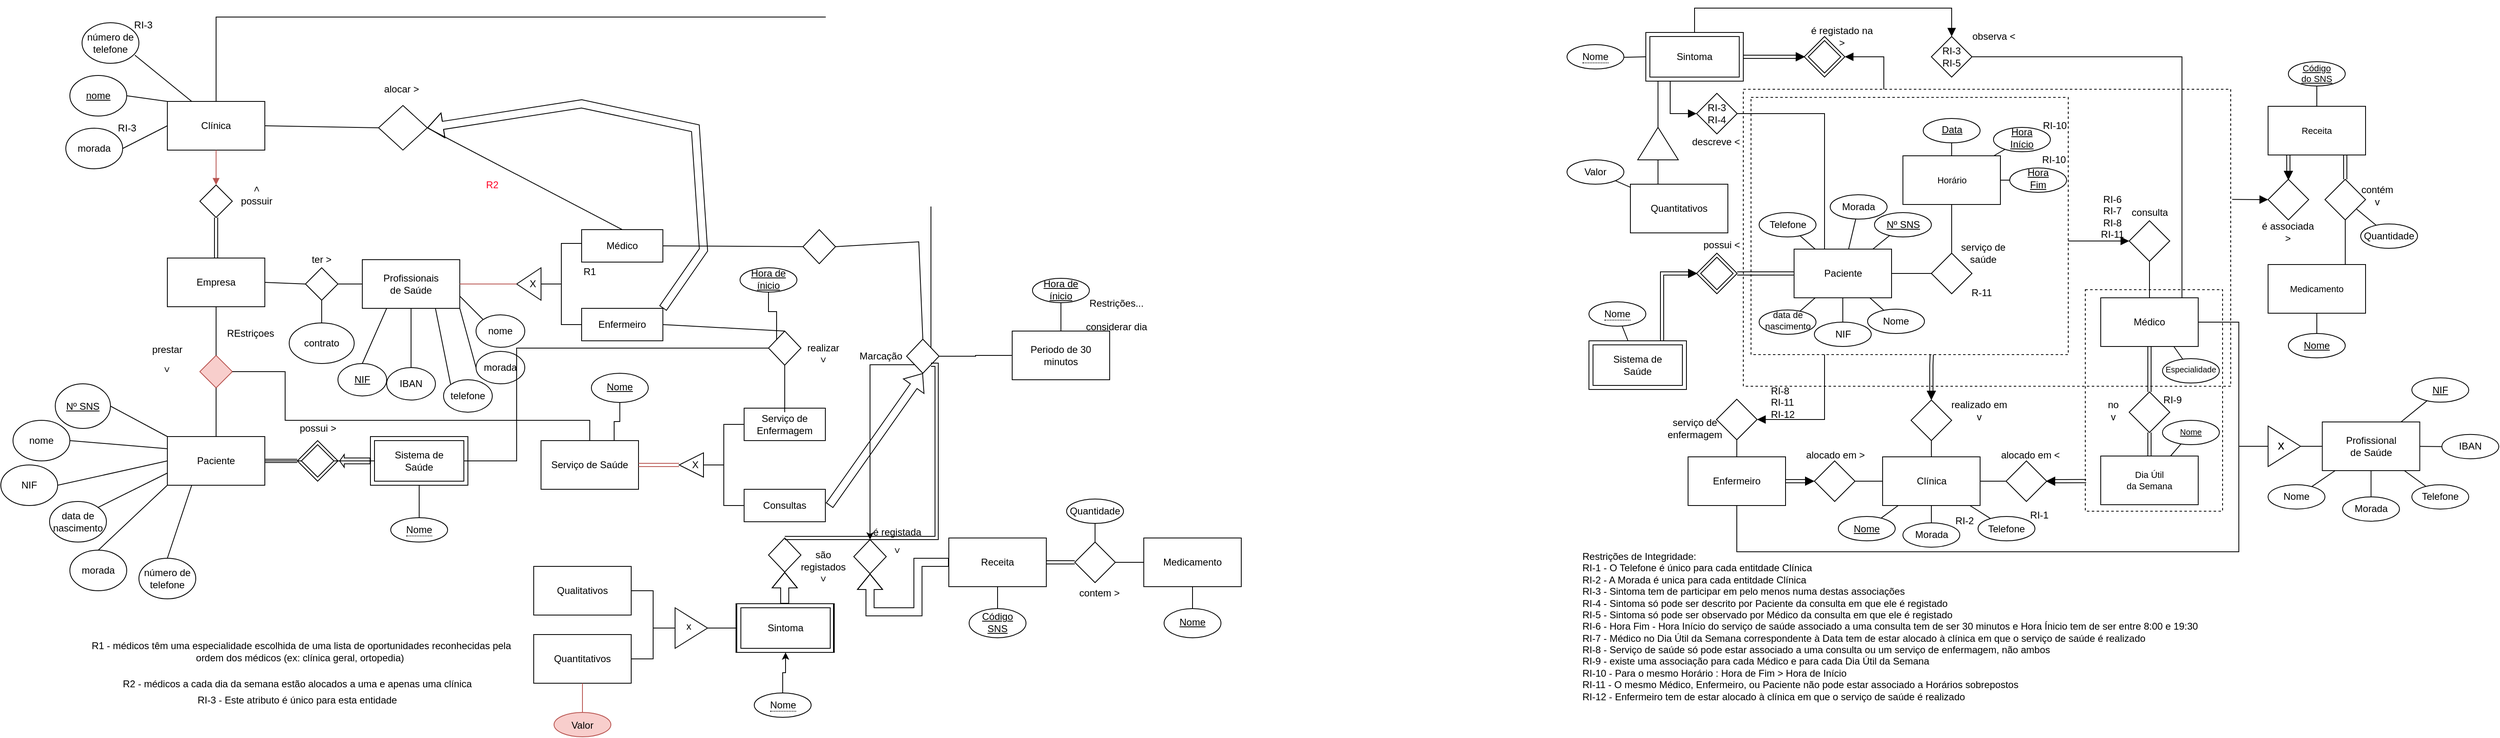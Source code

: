 <mxfile version="24.3.1" type="github">
  <diagram name="Page-1" id="Cw1P0HNPZCmHKnwz0BkA">
    <mxGraphModel dx="3269" dy="815" grid="0" gridSize="10" guides="0" tooltips="1" connect="1" arrows="1" fold="1" page="1" pageScale="1" pageWidth="827" pageHeight="1169" math="0" shadow="0">
      <root>
        <mxCell id="0" />
        <mxCell id="1" parent="0" />
        <mxCell id="PfvPxlRy1LQpU3KQDSin-101" value="" style="rounded=0;whiteSpace=wrap;html=1;fillColor=none;dashed=1;" vertex="1" parent="1">
          <mxGeometry x="916" y="501" width="169" height="273" as="geometry" />
        </mxCell>
        <mxCell id="PfvPxlRy1LQpU3KQDSin-213" style="edgeStyle=orthogonalEdgeStyle;rounded=0;orthogonalLoop=1;jettySize=auto;html=1;entryX=1;entryY=0.5;entryDx=0;entryDy=0;endArrow=block;endFill=1;endSize=8;" edge="1" parent="1" source="PfvPxlRy1LQpU3KQDSin-89" target="PfvPxlRy1LQpU3KQDSin-209">
          <mxGeometry relative="1" as="geometry">
            <Array as="points">
              <mxPoint x="668" y="214" />
            </Array>
          </mxGeometry>
        </mxCell>
        <mxCell id="PfvPxlRy1LQpU3KQDSin-89" value="" style="whiteSpace=wrap;html=1;fillColor=none;dashed=1;" vertex="1" parent="1">
          <mxGeometry x="495" y="254" width="600" height="366" as="geometry" />
        </mxCell>
        <mxCell id="PfvPxlRy1LQpU3KQDSin-87" style="edgeStyle=orthogonalEdgeStyle;rounded=0;orthogonalLoop=1;jettySize=auto;html=1;entryX=0;entryY=0.5;entryDx=0;entryDy=0;endArrow=block;endFill=1;endSize=8;" edge="1" parent="1" source="PfvPxlRy1LQpU3KQDSin-68" target="PfvPxlRy1LQpU3KQDSin-85">
          <mxGeometry relative="1" as="geometry">
            <Array as="points">
              <mxPoint x="915" y="441" />
              <mxPoint x="915" y="441" />
            </Array>
          </mxGeometry>
        </mxCell>
        <mxCell id="PfvPxlRy1LQpU3KQDSin-132" style="edgeStyle=orthogonalEdgeStyle;rounded=0;orthogonalLoop=1;jettySize=auto;html=1;entryX=1;entryY=0.5;entryDx=0;entryDy=0;endArrow=block;endFill=1;endSize=8;" edge="1" parent="1" source="PfvPxlRy1LQpU3KQDSin-68" target="PfvPxlRy1LQpU3KQDSin-128">
          <mxGeometry relative="1" as="geometry">
            <Array as="points">
              <mxPoint x="595" y="661" />
            </Array>
          </mxGeometry>
        </mxCell>
        <mxCell id="PfvPxlRy1LQpU3KQDSin-68" value="" style="whiteSpace=wrap;html=1;fillColor=none;dashed=1;" vertex="1" parent="1">
          <mxGeometry x="504.5" y="264" width="390.5" height="317" as="geometry" />
        </mxCell>
        <mxCell id="RsZwPr8ElWJB7xSxpVb0-73" style="edgeStyle=orthogonalEdgeStyle;rounded=0;orthogonalLoop=1;jettySize=auto;html=1;entryX=1;entryY=0;entryDx=0;entryDy=0;endArrow=none;endFill=0;" parent="1" source="gRKW3OH8UxbL-OJtyp0K-19" target="CHw-1vtVKe33Jd7ZBWWI-12" edge="1">
          <mxGeometry relative="1" as="geometry">
            <Array as="points">
              <mxPoint x="-1385" y="165" />
              <mxPoint x="-505" y="165" />
            </Array>
          </mxGeometry>
        </mxCell>
        <mxCell id="gRKW3OH8UxbL-OJtyp0K-19" value="&lt;div&gt;Clínica&lt;/div&gt;" style="whiteSpace=wrap;html=1;" parent="1" vertex="1">
          <mxGeometry x="-1445" y="269" width="120" height="60" as="geometry" />
        </mxCell>
        <mxCell id="QBuXCfBXXjpE8wYdlVV9-19" value="Empresa" style="whiteSpace=wrap;html=1;" parent="1" vertex="1">
          <mxGeometry x="-1445" y="462" width="120" height="60" as="geometry" />
        </mxCell>
        <mxCell id="16Hc_yWXkNXNdPKT6v9E-1" value="" style="rhombus;whiteSpace=wrap;html=1;" parent="1" vertex="1">
          <mxGeometry x="-1405" y="372" width="40" height="40" as="geometry" />
        </mxCell>
        <mxCell id="16Hc_yWXkNXNdPKT6v9E-2" value="possuir" style="text;html=1;align=center;verticalAlign=middle;whiteSpace=wrap;rounded=0;" parent="1" vertex="1">
          <mxGeometry x="-1365" y="377" width="60" height="30" as="geometry" />
        </mxCell>
        <mxCell id="16Hc_yWXkNXNdPKT6v9E-3" value="&amp;lt;" style="text;html=1;align=center;verticalAlign=middle;whiteSpace=wrap;rounded=0;rotation=90;" parent="1" vertex="1">
          <mxGeometry x="-1365" y="362" width="60" height="30" as="geometry" />
        </mxCell>
        <mxCell id="16Hc_yWXkNXNdPKT6v9E-5" value="" style="endArrow=none;html=1;rounded=0;entryX=0.5;entryY=1;entryDx=0;entryDy=0;exitX=0.5;exitY=0;exitDx=0;exitDy=0;shape=link;" parent="1" source="QBuXCfBXXjpE8wYdlVV9-19" target="16Hc_yWXkNXNdPKT6v9E-1" edge="1">
          <mxGeometry width="50" height="50" relative="1" as="geometry">
            <mxPoint x="-1215" y="502" as="sourcePoint" />
            <mxPoint x="-1165" y="452" as="targetPoint" />
          </mxGeometry>
        </mxCell>
        <mxCell id="16Hc_yWXkNXNdPKT6v9E-6" value="" style="endArrow=none;html=1;rounded=0;entryX=0.5;entryY=1;entryDx=0;entryDy=0;exitX=0.5;exitY=0;exitDx=0;exitDy=0;endFill=0;fillColor=#f8cecc;strokeColor=#b85450;startArrow=block;startFill=1;" parent="1" source="16Hc_yWXkNXNdPKT6v9E-1" target="gRKW3OH8UxbL-OJtyp0K-19" edge="1">
          <mxGeometry width="50" height="50" relative="1" as="geometry">
            <mxPoint x="-1215" y="502" as="sourcePoint" />
            <mxPoint x="-1165" y="452" as="targetPoint" />
          </mxGeometry>
        </mxCell>
        <mxCell id="16Hc_yWXkNXNdPKT6v9E-8" value="morada" style="text;html=1;align=center;verticalAlign=middle;whiteSpace=wrap;rounded=0;" parent="1" vertex="1">
          <mxGeometry x="-1565" y="312" width="60" height="30" as="geometry" />
        </mxCell>
        <mxCell id="16Hc_yWXkNXNdPKT6v9E-12" value="número de telefone" style="ellipse;whiteSpace=wrap;html=1;fillColor=none;" parent="1" vertex="1">
          <mxGeometry x="-1550" y="172" width="70" height="50" as="geometry" />
        </mxCell>
        <mxCell id="16Hc_yWXkNXNdPKT6v9E-13" value="nome" style="ellipse;whiteSpace=wrap;html=1;fillColor=none;fontStyle=4" parent="1" vertex="1">
          <mxGeometry x="-1565" y="237" width="70" height="50" as="geometry" />
        </mxCell>
        <mxCell id="16Hc_yWXkNXNdPKT6v9E-14" value="" style="ellipse;whiteSpace=wrap;html=1;fillColor=none;" parent="1" vertex="1">
          <mxGeometry x="-1570" y="302" width="70" height="50" as="geometry" />
        </mxCell>
        <mxCell id="16Hc_yWXkNXNdPKT6v9E-17" value="" style="endArrow=none;html=1;rounded=0;exitX=1;exitY=1;exitDx=0;exitDy=0;entryX=0.25;entryY=0;entryDx=0;entryDy=0;" parent="1" target="gRKW3OH8UxbL-OJtyp0K-19" edge="1">
          <mxGeometry width="50" height="50" relative="1" as="geometry">
            <mxPoint x="-1485" y="212" as="sourcePoint" />
            <mxPoint x="-1305" y="272" as="targetPoint" />
          </mxGeometry>
        </mxCell>
        <mxCell id="16Hc_yWXkNXNdPKT6v9E-18" value="" style="endArrow=none;html=1;rounded=0;entryX=0;entryY=0;entryDx=0;entryDy=0;exitX=1;exitY=0.5;exitDx=0;exitDy=0;" parent="1" source="16Hc_yWXkNXNdPKT6v9E-13" target="gRKW3OH8UxbL-OJtyp0K-19" edge="1">
          <mxGeometry width="50" height="50" relative="1" as="geometry">
            <mxPoint x="-1495" y="292" as="sourcePoint" />
            <mxPoint x="-1305" y="272" as="targetPoint" />
          </mxGeometry>
        </mxCell>
        <mxCell id="16Hc_yWXkNXNdPKT6v9E-19" value="" style="endArrow=none;html=1;rounded=0;exitX=1;exitY=0.5;exitDx=0;exitDy=0;entryX=0;entryY=0.5;entryDx=0;entryDy=0;" parent="1" source="16Hc_yWXkNXNdPKT6v9E-14" target="gRKW3OH8UxbL-OJtyp0K-19" edge="1">
          <mxGeometry width="50" height="50" relative="1" as="geometry">
            <mxPoint x="-1355" y="322" as="sourcePoint" />
            <mxPoint x="-1305" y="272" as="targetPoint" />
          </mxGeometry>
        </mxCell>
        <mxCell id="16Hc_yWXkNXNdPKT6v9E-20" value="" style="rounded=0;whiteSpace=wrap;html=1;fillColor=none;" parent="1" vertex="1">
          <mxGeometry x="-1205" y="464" width="120" height="60" as="geometry" />
        </mxCell>
        <mxCell id="16Hc_yWXkNXNdPKT6v9E-21" value="Profissionais de Saúde" style="text;html=1;align=center;verticalAlign=middle;whiteSpace=wrap;rounded=0;" parent="1" vertex="1">
          <mxGeometry x="-1185" y="474" width="80" height="40" as="geometry" />
        </mxCell>
        <mxCell id="16Hc_yWXkNXNdPKT6v9E-22" value="" style="endArrow=none;html=1;rounded=0;entryX=0;entryY=0.5;entryDx=0;entryDy=0;exitX=1;exitY=0.5;exitDx=0;exitDy=0;" parent="1" source="16Hc_yWXkNXNdPKT6v9E-24" target="16Hc_yWXkNXNdPKT6v9E-20" edge="1">
          <mxGeometry width="50" height="50" relative="1" as="geometry">
            <mxPoint x="-1235" y="494" as="sourcePoint" />
            <mxPoint x="-1375" y="339" as="targetPoint" />
          </mxGeometry>
        </mxCell>
        <mxCell id="16Hc_yWXkNXNdPKT6v9E-24" value="" style="rhombus;whiteSpace=wrap;html=1;" parent="1" vertex="1">
          <mxGeometry x="-1275" y="474" width="40" height="40" as="geometry" />
        </mxCell>
        <mxCell id="16Hc_yWXkNXNdPKT6v9E-25" value="" style="endArrow=none;html=1;rounded=0;exitX=1;exitY=0.5;exitDx=0;exitDy=0;entryX=0;entryY=0.5;entryDx=0;entryDy=0;" parent="1" source="QBuXCfBXXjpE8wYdlVV9-19" target="16Hc_yWXkNXNdPKT6v9E-24" edge="1">
          <mxGeometry width="50" height="50" relative="1" as="geometry">
            <mxPoint x="-1265" y="462" as="sourcePoint" />
            <mxPoint x="-1215" y="412" as="targetPoint" />
          </mxGeometry>
        </mxCell>
        <mxCell id="16Hc_yWXkNXNdPKT6v9E-26" value="ter &amp;gt;" style="text;html=1;align=center;verticalAlign=middle;whiteSpace=wrap;rounded=0;" parent="1" vertex="1">
          <mxGeometry x="-1285" y="449" width="60" height="30" as="geometry" />
        </mxCell>
        <mxCell id="16Hc_yWXkNXNdPKT6v9E-27" value="" style="ellipse;whiteSpace=wrap;html=1;fillColor=none;" parent="1" vertex="1">
          <mxGeometry x="-1295" y="542" width="80" height="50" as="geometry" />
        </mxCell>
        <mxCell id="16Hc_yWXkNXNdPKT6v9E-28" value="contrato" style="text;html=1;align=center;verticalAlign=middle;whiteSpace=wrap;rounded=0;" parent="1" vertex="1">
          <mxGeometry x="-1285" y="552" width="60" height="30" as="geometry" />
        </mxCell>
        <mxCell id="16Hc_yWXkNXNdPKT6v9E-29" value="" style="endArrow=none;html=1;rounded=0;entryX=0.5;entryY=1;entryDx=0;entryDy=0;exitX=0.5;exitY=0;exitDx=0;exitDy=0;" parent="1" source="16Hc_yWXkNXNdPKT6v9E-27" target="16Hc_yWXkNXNdPKT6v9E-24" edge="1">
          <mxGeometry width="50" height="50" relative="1" as="geometry">
            <mxPoint x="-1265" y="562" as="sourcePoint" />
            <mxPoint x="-1215" y="512" as="targetPoint" />
          </mxGeometry>
        </mxCell>
        <mxCell id="16Hc_yWXkNXNdPKT6v9E-30" value="NIF" style="text;html=1;align=center;verticalAlign=middle;whiteSpace=wrap;rounded=0;fontStyle=4" parent="1" vertex="1">
          <mxGeometry x="-1235" y="597" width="60" height="30" as="geometry" />
        </mxCell>
        <mxCell id="16Hc_yWXkNXNdPKT6v9E-33" value="IBAN" style="text;html=1;align=center;verticalAlign=middle;whiteSpace=wrap;rounded=0;" parent="1" vertex="1">
          <mxGeometry x="-1175" y="602" width="60" height="30" as="geometry" />
        </mxCell>
        <mxCell id="16Hc_yWXkNXNdPKT6v9E-34" value="telefone" style="text;html=1;align=center;verticalAlign=middle;whiteSpace=wrap;rounded=0;" parent="1" vertex="1">
          <mxGeometry x="-1105" y="617" width="60" height="30" as="geometry" />
        </mxCell>
        <mxCell id="16Hc_yWXkNXNdPKT6v9E-35" value="morada" style="text;html=1;align=center;verticalAlign=middle;whiteSpace=wrap;rounded=0;" parent="1" vertex="1">
          <mxGeometry x="-1065" y="582" width="60" height="30" as="geometry" />
        </mxCell>
        <mxCell id="16Hc_yWXkNXNdPKT6v9E-36" value="nome" style="text;html=1;align=center;verticalAlign=middle;whiteSpace=wrap;rounded=0;" parent="1" vertex="1">
          <mxGeometry x="-1065" y="537" width="60" height="30" as="geometry" />
        </mxCell>
        <mxCell id="16Hc_yWXkNXNdPKT6v9E-37" value="" style="ellipse;whiteSpace=wrap;html=1;fillColor=none;" parent="1" vertex="1">
          <mxGeometry x="-1175" y="597" width="60" height="40" as="geometry" />
        </mxCell>
        <mxCell id="16Hc_yWXkNXNdPKT6v9E-38" value="" style="ellipse;whiteSpace=wrap;html=1;fillColor=none;" parent="1" vertex="1">
          <mxGeometry x="-1065" y="577" width="60" height="40" as="geometry" />
        </mxCell>
        <mxCell id="16Hc_yWXkNXNdPKT6v9E-39" value="" style="ellipse;whiteSpace=wrap;html=1;fillColor=none;" parent="1" vertex="1">
          <mxGeometry x="-1105" y="612" width="60" height="40" as="geometry" />
        </mxCell>
        <mxCell id="16Hc_yWXkNXNdPKT6v9E-40" value="" style="ellipse;whiteSpace=wrap;html=1;fillColor=none;" parent="1" vertex="1">
          <mxGeometry x="-1065" y="532" width="60" height="40" as="geometry" />
        </mxCell>
        <mxCell id="16Hc_yWXkNXNdPKT6v9E-41" value="" style="ellipse;whiteSpace=wrap;html=1;fillColor=none;" parent="1" vertex="1">
          <mxGeometry x="-1235" y="592" width="60" height="40" as="geometry" />
        </mxCell>
        <mxCell id="16Hc_yWXkNXNdPKT6v9E-42" value="" style="endArrow=none;html=1;rounded=0;exitX=0.5;exitY=0;exitDx=0;exitDy=0;entryX=0.25;entryY=1;entryDx=0;entryDy=0;" parent="1" source="16Hc_yWXkNXNdPKT6v9E-41" target="16Hc_yWXkNXNdPKT6v9E-20" edge="1">
          <mxGeometry width="50" height="50" relative="1" as="geometry">
            <mxPoint x="-1135" y="622" as="sourcePoint" />
            <mxPoint x="-1085" y="572" as="targetPoint" />
          </mxGeometry>
        </mxCell>
        <mxCell id="16Hc_yWXkNXNdPKT6v9E-43" value="" style="endArrow=none;html=1;rounded=0;exitX=0.5;exitY=0;exitDx=0;exitDy=0;entryX=0.5;entryY=1;entryDx=0;entryDy=0;" parent="1" source="16Hc_yWXkNXNdPKT6v9E-37" target="16Hc_yWXkNXNdPKT6v9E-20" edge="1">
          <mxGeometry width="50" height="50" relative="1" as="geometry">
            <mxPoint x="-1165" y="607" as="sourcePoint" />
            <mxPoint x="-1165" y="534" as="targetPoint" />
          </mxGeometry>
        </mxCell>
        <mxCell id="16Hc_yWXkNXNdPKT6v9E-44" value="" style="endArrow=none;html=1;rounded=0;exitX=0;exitY=0;exitDx=0;exitDy=0;entryX=0.75;entryY=1;entryDx=0;entryDy=0;" parent="1" source="16Hc_yWXkNXNdPKT6v9E-39" target="16Hc_yWXkNXNdPKT6v9E-20" edge="1">
          <mxGeometry width="50" height="50" relative="1" as="geometry">
            <mxPoint x="-1155" y="617" as="sourcePoint" />
            <mxPoint x="-1155" y="544" as="targetPoint" />
          </mxGeometry>
        </mxCell>
        <mxCell id="16Hc_yWXkNXNdPKT6v9E-45" value="" style="endArrow=none;html=1;rounded=0;exitX=0;exitY=0.5;exitDx=0;exitDy=0;entryX=1;entryY=1;entryDx=0;entryDy=0;" parent="1" source="16Hc_yWXkNXNdPKT6v9E-38" target="16Hc_yWXkNXNdPKT6v9E-20" edge="1">
          <mxGeometry width="50" height="50" relative="1" as="geometry">
            <mxPoint x="-1145" y="617" as="sourcePoint" />
            <mxPoint x="-1145" y="544" as="targetPoint" />
          </mxGeometry>
        </mxCell>
        <mxCell id="16Hc_yWXkNXNdPKT6v9E-46" value="" style="endArrow=none;html=1;rounded=0;exitX=0;exitY=0;exitDx=0;exitDy=0;entryX=1;entryY=0.75;entryDx=0;entryDy=0;" parent="1" source="16Hc_yWXkNXNdPKT6v9E-40" target="16Hc_yWXkNXNdPKT6v9E-20" edge="1">
          <mxGeometry width="50" height="50" relative="1" as="geometry">
            <mxPoint x="-1135" y="637" as="sourcePoint" />
            <mxPoint x="-1135" y="564" as="targetPoint" />
          </mxGeometry>
        </mxCell>
        <mxCell id="16Hc_yWXkNXNdPKT6v9E-47" value="" style="triangle;whiteSpace=wrap;html=1;rotation=-180;fillColor=none;" parent="1" vertex="1">
          <mxGeometry x="-1015" y="474" width="30" height="40" as="geometry" />
        </mxCell>
        <mxCell id="16Hc_yWXkNXNdPKT6v9E-54" value="" style="strokeWidth=1;html=1;shape=mxgraph.flowchart.annotation_2;align=left;labelPosition=right;pointerEvents=1;" parent="1" vertex="1">
          <mxGeometry x="-985" y="444" width="50" height="100" as="geometry" />
        </mxCell>
        <mxCell id="16Hc_yWXkNXNdPKT6v9E-55" value="" style="rounded=0;whiteSpace=wrap;html=1;fillColor=none;" parent="1" vertex="1">
          <mxGeometry x="-935" y="427" width="100" height="40" as="geometry" />
        </mxCell>
        <mxCell id="16Hc_yWXkNXNdPKT6v9E-56" value="" style="rounded=0;whiteSpace=wrap;html=1;fillColor=none;" parent="1" vertex="1">
          <mxGeometry x="-935" y="524" width="100" height="40" as="geometry" />
        </mxCell>
        <mxCell id="16Hc_yWXkNXNdPKT6v9E-57" value="Médico" style="text;html=1;align=center;verticalAlign=middle;whiteSpace=wrap;rounded=0;" parent="1" vertex="1">
          <mxGeometry x="-915" y="432" width="60" height="30" as="geometry" />
        </mxCell>
        <mxCell id="16Hc_yWXkNXNdPKT6v9E-58" value="Enfermeiro" style="text;html=1;align=center;verticalAlign=middle;whiteSpace=wrap;rounded=0;" parent="1" vertex="1">
          <mxGeometry x="-915" y="529" width="60" height="30" as="geometry" />
        </mxCell>
        <mxCell id="16Hc_yWXkNXNdPKT6v9E-59" value="R1" style="text;html=1;align=center;verticalAlign=middle;whiteSpace=wrap;rounded=0;" parent="1" vertex="1">
          <mxGeometry x="-955" y="464" width="60" height="30" as="geometry" />
        </mxCell>
        <mxCell id="16Hc_yWXkNXNdPKT6v9E-60" value="R1 - médicos têm uma especialidade escolhida de uma lista de oportunidades reconhecidas pela ordem dos médicos (ex: clínica geral, ortopedia)&amp;nbsp;" style="text;html=1;align=center;verticalAlign=middle;whiteSpace=wrap;rounded=0;" parent="1" vertex="1">
          <mxGeometry x="-1540" y="932" width="520" height="30" as="geometry" />
        </mxCell>
        <mxCell id="16Hc_yWXkNXNdPKT6v9E-61" value="" style="rhombus;whiteSpace=wrap;html=1;fillColor=none;" parent="1" vertex="1">
          <mxGeometry x="-1185" y="274" width="60" height="55" as="geometry" />
        </mxCell>
        <mxCell id="16Hc_yWXkNXNdPKT6v9E-62" value="alocar &amp;gt;&amp;nbsp;" style="text;html=1;align=center;verticalAlign=middle;whiteSpace=wrap;rounded=0;" parent="1" vertex="1">
          <mxGeometry x="-1185" y="239" width="60" height="30" as="geometry" />
        </mxCell>
        <mxCell id="16Hc_yWXkNXNdPKT6v9E-63" value="" style="endArrow=none;html=1;rounded=0;exitX=1;exitY=0.5;exitDx=0;exitDy=0;entryX=0;entryY=0.5;entryDx=0;entryDy=0;" parent="1" source="gRKW3OH8UxbL-OJtyp0K-19" target="16Hc_yWXkNXNdPKT6v9E-61" edge="1">
          <mxGeometry width="50" height="50" relative="1" as="geometry">
            <mxPoint x="-1165" y="502" as="sourcePoint" />
            <mxPoint x="-1115" y="452" as="targetPoint" />
          </mxGeometry>
        </mxCell>
        <mxCell id="16Hc_yWXkNXNdPKT6v9E-68" value="" style="endArrow=none;html=1;rounded=0;exitX=1;exitY=0.5;exitDx=0;exitDy=0;entryX=0.5;entryY=0;entryDx=0;entryDy=0;" parent="1" source="16Hc_yWXkNXNdPKT6v9E-61" target="16Hc_yWXkNXNdPKT6v9E-55" edge="1">
          <mxGeometry width="50" height="50" relative="1" as="geometry">
            <mxPoint x="-975" y="492" as="sourcePoint" />
            <mxPoint x="-925" y="442" as="targetPoint" />
          </mxGeometry>
        </mxCell>
        <mxCell id="16Hc_yWXkNXNdPKT6v9E-70" value="" style="endArrow=block;html=1;rounded=0;shape=flexArrow;entryX=1;entryY=0.5;entryDx=0;entryDy=0;exitX=1;exitY=0;exitDx=0;exitDy=0;" parent="1" source="16Hc_yWXkNXNdPKT6v9E-56" target="16Hc_yWXkNXNdPKT6v9E-61" edge="1">
          <mxGeometry width="50" height="50" relative="1" as="geometry">
            <mxPoint x="-825" y="542" as="sourcePoint" />
            <mxPoint x="-1025" y="242" as="targetPoint" />
            <Array as="points">
              <mxPoint x="-785" y="452" />
              <mxPoint x="-795" y="302" />
              <mxPoint x="-935" y="272" />
            </Array>
          </mxGeometry>
        </mxCell>
        <mxCell id="16Hc_yWXkNXNdPKT6v9E-71" value="R2 - médicos a cada dia da semana estão alocados a uma e apenas uma clínica" style="text;html=1;align=center;verticalAlign=middle;whiteSpace=wrap;rounded=0;" parent="1" vertex="1">
          <mxGeometry x="-1550" y="972" width="530" height="30" as="geometry" />
        </mxCell>
        <mxCell id="16Hc_yWXkNXNdPKT6v9E-74" value="&lt;font color=&quot;#ff0324&quot;&gt;R2&lt;/font&gt;" style="text;html=1;align=center;verticalAlign=middle;whiteSpace=wrap;rounded=0;" parent="1" vertex="1">
          <mxGeometry x="-1065" y="357" width="40" height="30" as="geometry" />
        </mxCell>
        <mxCell id="RsZwPr8ElWJB7xSxpVb0-22" style="edgeStyle=orthogonalEdgeStyle;rounded=0;orthogonalLoop=1;jettySize=auto;html=1;shape=link;" parent="1" source="16Hc_yWXkNXNdPKT6v9E-76" target="RsZwPr8ElWJB7xSxpVb0-20" edge="1">
          <mxGeometry relative="1" as="geometry" />
        </mxCell>
        <mxCell id="RsZwPr8ElWJB7xSxpVb0-148" style="edgeStyle=orthogonalEdgeStyle;rounded=0;orthogonalLoop=1;jettySize=auto;html=1;entryX=0;entryY=0.5;entryDx=0;entryDy=0;endArrow=none;endFill=0;" parent="1" source="16Hc_yWXkNXNdPKT6v9E-76" target="CHw-1vtVKe33Jd7ZBWWI-17" edge="1">
          <mxGeometry relative="1" as="geometry" />
        </mxCell>
        <mxCell id="16Hc_yWXkNXNdPKT6v9E-76" value="" style="rounded=0;whiteSpace=wrap;html=1;fillColor=none;" parent="1" vertex="1">
          <mxGeometry x="-1445" y="682" width="120" height="60" as="geometry" />
        </mxCell>
        <mxCell id="16Hc_yWXkNXNdPKT6v9E-77" value="Paciente" style="text;html=1;align=center;verticalAlign=middle;whiteSpace=wrap;rounded=0;" parent="1" vertex="1">
          <mxGeometry x="-1415" y="697" width="60" height="30" as="geometry" />
        </mxCell>
        <mxCell id="16Hc_yWXkNXNdPKT6v9E-78" value="" style="rhombus;whiteSpace=wrap;html=1;fillColor=#f8cecc;strokeColor=#b85450;" parent="1" vertex="1">
          <mxGeometry x="-1405" y="582" width="40" height="40" as="geometry" />
        </mxCell>
        <mxCell id="16Hc_yWXkNXNdPKT6v9E-79" value="" style="endArrow=none;html=1;rounded=0;entryX=0.5;entryY=1;entryDx=0;entryDy=0;exitX=0.5;exitY=0;exitDx=0;exitDy=0;" parent="1" source="16Hc_yWXkNXNdPKT6v9E-78" target="QBuXCfBXXjpE8wYdlVV9-19" edge="1">
          <mxGeometry width="50" height="50" relative="1" as="geometry">
            <mxPoint x="-1335" y="702" as="sourcePoint" />
            <mxPoint x="-1285" y="652" as="targetPoint" />
          </mxGeometry>
        </mxCell>
        <mxCell id="16Hc_yWXkNXNdPKT6v9E-80" value="" style="endArrow=none;html=1;rounded=0;exitX=0.5;exitY=0;exitDx=0;exitDy=0;entryX=0.5;entryY=1;entryDx=0;entryDy=0;" parent="1" source="16Hc_yWXkNXNdPKT6v9E-76" target="16Hc_yWXkNXNdPKT6v9E-78" edge="1">
          <mxGeometry width="50" height="50" relative="1" as="geometry">
            <mxPoint x="-1335" y="702" as="sourcePoint" />
            <mxPoint x="-1285" y="652" as="targetPoint" />
          </mxGeometry>
        </mxCell>
        <mxCell id="16Hc_yWXkNXNdPKT6v9E-81" value="prestar" style="text;html=1;align=center;verticalAlign=middle;whiteSpace=wrap;rounded=0;" parent="1" vertex="1">
          <mxGeometry x="-1490" y="559.5" width="90" height="30" as="geometry" />
        </mxCell>
        <mxCell id="16Hc_yWXkNXNdPKT6v9E-82" value="&amp;gt;" style="text;html=1;align=center;verticalAlign=middle;whiteSpace=wrap;rounded=0;rotation=90;" parent="1" vertex="1">
          <mxGeometry x="-1475" y="584.5" width="60" height="30" as="geometry" />
        </mxCell>
        <mxCell id="16Hc_yWXkNXNdPKT6v9E-88" value="nome" style="text;html=1;align=center;verticalAlign=middle;whiteSpace=wrap;rounded=0;" parent="1" vertex="1">
          <mxGeometry x="-1630" y="672" width="60" height="30" as="geometry" />
        </mxCell>
        <mxCell id="16Hc_yWXkNXNdPKT6v9E-89" value="NIF" style="text;html=1;align=center;verticalAlign=middle;whiteSpace=wrap;rounded=0;" parent="1" vertex="1">
          <mxGeometry x="-1645" y="727" width="60" height="30" as="geometry" />
        </mxCell>
        <mxCell id="16Hc_yWXkNXNdPKT6v9E-90" value="data de nascimento" style="text;html=1;align=center;verticalAlign=middle;whiteSpace=wrap;rounded=0;" parent="1" vertex="1">
          <mxGeometry x="-1585" y="772" width="60" height="30" as="geometry" />
        </mxCell>
        <mxCell id="16Hc_yWXkNXNdPKT6v9E-92" value="" style="ellipse;whiteSpace=wrap;html=1;fillColor=none;" parent="1" vertex="1">
          <mxGeometry x="-1590" y="762" width="70" height="50" as="geometry" />
        </mxCell>
        <mxCell id="16Hc_yWXkNXNdPKT6v9E-93" value="" style="ellipse;whiteSpace=wrap;html=1;fillColor=none;" parent="1" vertex="1">
          <mxGeometry x="-1635" y="662" width="70" height="50" as="geometry" />
        </mxCell>
        <mxCell id="16Hc_yWXkNXNdPKT6v9E-94" value="&lt;u&gt;Nº SNS&lt;/u&gt;" style="ellipse;whiteSpace=wrap;html=1;fillColor=none;" parent="1" vertex="1">
          <mxGeometry x="-1583" y="617" width="68" height="55" as="geometry" />
        </mxCell>
        <mxCell id="16Hc_yWXkNXNdPKT6v9E-95" value="" style="ellipse;whiteSpace=wrap;html=1;fillColor=none;" parent="1" vertex="1">
          <mxGeometry x="-1650" y="717" width="70" height="50" as="geometry" />
        </mxCell>
        <mxCell id="16Hc_yWXkNXNdPKT6v9E-96" value="" style="ellipse;whiteSpace=wrap;html=1;fillColor=none;" parent="1" vertex="1">
          <mxGeometry x="-1565" y="822" width="70" height="50" as="geometry" />
        </mxCell>
        <mxCell id="16Hc_yWXkNXNdPKT6v9E-97" value="" style="ellipse;whiteSpace=wrap;html=1;fillColor=none;" parent="1" vertex="1">
          <mxGeometry x="-1480" y="832" width="70" height="50" as="geometry" />
        </mxCell>
        <mxCell id="16Hc_yWXkNXNdPKT6v9E-98" value="morada&lt;span style=&quot;color: rgba(0, 0, 0, 0); font-family: monospace; font-size: 0px; text-align: start; text-wrap: nowrap;&quot;&gt;%3CmxGraphModel%3E%3Croot%3E%3CmxCell%20id%3D%220%22%2F%3E%3CmxCell%20id%3D%221%22%20parent%3D%220%22%2F%3E%3CmxCell%20id%3D%222%22%20value%3D%22%22%20style%3D%22ellipse%3BwhiteSpace%3Dwrap%3Bhtml%3D1%3BfillColor%3Dnone%3B%22%20vertex%3D%221%22%20parent%3D%221%22%3E%3CmxGeometry%20x%3D%22-425%22%20y%3D%22860%22%20width%3D%2270%22%20height%3D%2250%22%20as%3D%22geometry%22%2F%3E%3C%2FmxCell%3E%3C%2Froot%3E%3C%2FmxGraphModel%3E&lt;/span&gt;" style="text;html=1;align=center;verticalAlign=middle;whiteSpace=wrap;rounded=0;" parent="1" vertex="1">
          <mxGeometry x="-1560" y="832" width="60" height="30" as="geometry" />
        </mxCell>
        <mxCell id="16Hc_yWXkNXNdPKT6v9E-99" value="número de telefone" style="text;html=1;align=center;verticalAlign=middle;whiteSpace=wrap;rounded=0;" parent="1" vertex="1">
          <mxGeometry x="-1475" y="842" width="60" height="30" as="geometry" />
        </mxCell>
        <mxCell id="16Hc_yWXkNXNdPKT6v9E-100" value="" style="endArrow=none;html=1;rounded=0;exitX=1;exitY=0.5;exitDx=0;exitDy=0;entryX=0;entryY=0;entryDx=0;entryDy=0;" parent="1" source="16Hc_yWXkNXNdPKT6v9E-94" target="16Hc_yWXkNXNdPKT6v9E-76" edge="1">
          <mxGeometry width="50" height="50" relative="1" as="geometry">
            <mxPoint x="-1495" y="822" as="sourcePoint" />
            <mxPoint x="-1445" y="772" as="targetPoint" />
          </mxGeometry>
        </mxCell>
        <mxCell id="16Hc_yWXkNXNdPKT6v9E-101" value="" style="endArrow=none;html=1;rounded=0;entryX=1;entryY=0.5;entryDx=0;entryDy=0;exitX=0;exitY=0.25;exitDx=0;exitDy=0;" parent="1" source="16Hc_yWXkNXNdPKT6v9E-76" target="16Hc_yWXkNXNdPKT6v9E-93" edge="1">
          <mxGeometry width="50" height="50" relative="1" as="geometry">
            <mxPoint x="-1495" y="822" as="sourcePoint" />
            <mxPoint x="-1445" y="772" as="targetPoint" />
          </mxGeometry>
        </mxCell>
        <mxCell id="16Hc_yWXkNXNdPKT6v9E-102" value="" style="endArrow=none;html=1;rounded=0;entryX=1;entryY=0.5;entryDx=0;entryDy=0;exitX=0;exitY=0.5;exitDx=0;exitDy=0;" parent="1" source="16Hc_yWXkNXNdPKT6v9E-76" target="16Hc_yWXkNXNdPKT6v9E-95" edge="1">
          <mxGeometry width="50" height="50" relative="1" as="geometry">
            <mxPoint x="-1435" y="707" as="sourcePoint" />
            <mxPoint x="-1555" y="697" as="targetPoint" />
          </mxGeometry>
        </mxCell>
        <mxCell id="16Hc_yWXkNXNdPKT6v9E-103" value="" style="endArrow=none;html=1;rounded=0;entryX=1;entryY=0;entryDx=0;entryDy=0;exitX=0;exitY=0.75;exitDx=0;exitDy=0;" parent="1" source="16Hc_yWXkNXNdPKT6v9E-76" target="16Hc_yWXkNXNdPKT6v9E-92" edge="1">
          <mxGeometry width="50" height="50" relative="1" as="geometry">
            <mxPoint x="-1435" y="722" as="sourcePoint" />
            <mxPoint x="-1570" y="752" as="targetPoint" />
          </mxGeometry>
        </mxCell>
        <mxCell id="16Hc_yWXkNXNdPKT6v9E-104" value="" style="endArrow=none;html=1;rounded=0;entryX=0.5;entryY=0;entryDx=0;entryDy=0;exitX=0;exitY=1;exitDx=0;exitDy=0;" parent="1" source="16Hc_yWXkNXNdPKT6v9E-76" target="16Hc_yWXkNXNdPKT6v9E-96" edge="1">
          <mxGeometry width="50" height="50" relative="1" as="geometry">
            <mxPoint x="-1435" y="737" as="sourcePoint" />
            <mxPoint x="-1520" y="779" as="targetPoint" />
          </mxGeometry>
        </mxCell>
        <mxCell id="16Hc_yWXkNXNdPKT6v9E-105" value="" style="endArrow=none;html=1;rounded=0;entryX=0.5;entryY=0;entryDx=0;entryDy=0;exitX=0.25;exitY=1;exitDx=0;exitDy=0;" parent="1" source="16Hc_yWXkNXNdPKT6v9E-76" target="16Hc_yWXkNXNdPKT6v9E-97" edge="1">
          <mxGeometry width="50" height="50" relative="1" as="geometry">
            <mxPoint x="-1435" y="752" as="sourcePoint" />
            <mxPoint x="-1520" y="832" as="targetPoint" />
          </mxGeometry>
        </mxCell>
        <mxCell id="16Hc_yWXkNXNdPKT6v9E-49" value="X" style="text;html=1;align=center;verticalAlign=middle;whiteSpace=wrap;rounded=0;" parent="1" vertex="1">
          <mxGeometry x="-1005" y="490.5" width="20" height="7" as="geometry" />
        </mxCell>
        <mxCell id="16Hc_yWXkNXNdPKT6v9E-120" value="" style="html=1;rounded=0;exitX=1;exitY=0.5;exitDx=0;exitDy=0;entryX=1;entryY=0.5;entryDx=0;entryDy=0;endArrow=none;endFill=0;fillColor=#f8cecc;strokeColor=#b85450;" parent="1" source="16Hc_yWXkNXNdPKT6v9E-20" target="16Hc_yWXkNXNdPKT6v9E-47" edge="1">
          <mxGeometry width="100" relative="1" as="geometry">
            <mxPoint x="-1115" y="492" as="sourcePoint" />
            <mxPoint x="-1045" y="522" as="targetPoint" />
          </mxGeometry>
        </mxCell>
        <mxCell id="RsZwPr8ElWJB7xSxpVb0-65" style="edgeStyle=orthogonalEdgeStyle;rounded=0;orthogonalLoop=1;jettySize=auto;html=1;entryX=1;entryY=0.5;entryDx=0;entryDy=0;endArrow=none;endFill=0;" parent="1" source="CHw-1vtVKe33Jd7ZBWWI-1" target="16Hc_yWXkNXNdPKT6v9E-78" edge="1">
          <mxGeometry relative="1" as="geometry">
            <Array as="points">
              <mxPoint x="-925" y="662" />
              <mxPoint x="-1300" y="662" />
              <mxPoint x="-1300" y="602" />
            </Array>
          </mxGeometry>
        </mxCell>
        <mxCell id="CHw-1vtVKe33Jd7ZBWWI-1" value="Serviço de Saúde" style="rounded=0;whiteSpace=wrap;html=1;fillColor=none;" parent="1" vertex="1">
          <mxGeometry x="-985" y="687" width="120" height="60" as="geometry" />
        </mxCell>
        <mxCell id="CHw-1vtVKe33Jd7ZBWWI-3" value="" style="strokeWidth=1;html=1;shape=mxgraph.flowchart.annotation_2;align=left;labelPosition=right;pointerEvents=1;" parent="1" vertex="1">
          <mxGeometry x="-785" y="667" width="50" height="100" as="geometry" />
        </mxCell>
        <mxCell id="CHw-1vtVKe33Jd7ZBWWI-4" value="" style="rounded=0;whiteSpace=wrap;html=1;fillColor=none;" parent="1" vertex="1">
          <mxGeometry x="-735" y="647" width="100" height="40" as="geometry" />
        </mxCell>
        <mxCell id="RsZwPr8ElWJB7xSxpVb0-108" style="edgeStyle=orthogonalEdgeStyle;rounded=0;orthogonalLoop=1;jettySize=auto;html=1;entryX=0.5;entryY=0;entryDx=0;entryDy=0;shape=link;exitX=1;exitY=1;exitDx=0;exitDy=0;" parent="1" source="CHw-1vtVKe33Jd7ZBWWI-12" target="RsZwPr8ElWJB7xSxpVb0-106" edge="1">
          <mxGeometry relative="1" as="geometry">
            <Array as="points">
              <mxPoint x="-498" y="594" />
              <mxPoint x="-498" y="807" />
            </Array>
          </mxGeometry>
        </mxCell>
        <mxCell id="RsZwPr8ElWJB7xSxpVb0-136" style="edgeStyle=orthogonalEdgeStyle;rounded=0;orthogonalLoop=1;jettySize=auto;html=1;entryX=0.5;entryY=0;entryDx=0;entryDy=0;exitX=0;exitY=1;exitDx=0;exitDy=0;" parent="1" source="CHw-1vtVKe33Jd7ZBWWI-12" target="RsZwPr8ElWJB7xSxpVb0-133" edge="1">
          <mxGeometry relative="1" as="geometry" />
        </mxCell>
        <mxCell id="CHw-1vtVKe33Jd7ZBWWI-5" value="" style="rounded=0;whiteSpace=wrap;html=1;fillColor=none;" parent="1" vertex="1">
          <mxGeometry x="-735" y="747" width="100" height="40" as="geometry" />
        </mxCell>
        <mxCell id="CHw-1vtVKe33Jd7ZBWWI-6" value="Serviço de Enfermagem" style="text;html=1;align=center;verticalAlign=middle;whiteSpace=wrap;rounded=0;" parent="1" vertex="1">
          <mxGeometry x="-740" y="652" width="110" height="30" as="geometry" />
        </mxCell>
        <mxCell id="CHw-1vtVKe33Jd7ZBWWI-7" value="Consultas" style="text;html=1;align=center;verticalAlign=middle;whiteSpace=wrap;rounded=0;" parent="1" vertex="1">
          <mxGeometry x="-740" y="752" width="110" height="30" as="geometry" />
        </mxCell>
        <mxCell id="CHw-1vtVKe33Jd7ZBWWI-8" value="X" style="text;html=1;align=center;verticalAlign=middle;whiteSpace=wrap;rounded=0;" parent="1" vertex="1">
          <mxGeometry x="-805" y="713.5" width="20" height="7" as="geometry" />
        </mxCell>
        <mxCell id="CHw-1vtVKe33Jd7ZBWWI-9" value="" style="triangle;whiteSpace=wrap;html=1;direction=west;fillColor=none;" parent="1" vertex="1">
          <mxGeometry x="-815" y="702" width="30" height="30" as="geometry" />
        </mxCell>
        <mxCell id="CHw-1vtVKe33Jd7ZBWWI-11" value="" style="shape=link;html=1;rounded=0;entryX=1;entryY=0.5;entryDx=0;entryDy=0;exitX=1;exitY=0.5;exitDx=0;exitDy=0;fillColor=#f8cecc;strokeColor=#b85450;" parent="1" source="CHw-1vtVKe33Jd7ZBWWI-1" target="CHw-1vtVKe33Jd7ZBWWI-9" edge="1">
          <mxGeometry width="100" relative="1" as="geometry">
            <mxPoint x="-965" y="752" as="sourcePoint" />
            <mxPoint x="-865" y="752" as="targetPoint" />
          </mxGeometry>
        </mxCell>
        <mxCell id="CHw-1vtVKe33Jd7ZBWWI-12" value="" style="rhombus;whiteSpace=wrap;html=1;fillColor=none;" parent="1" vertex="1">
          <mxGeometry x="-535" y="562" width="40" height="42" as="geometry" />
        </mxCell>
        <mxCell id="CHw-1vtVKe33Jd7ZBWWI-13" value="Marcação" style="text;html=1;align=center;verticalAlign=middle;whiteSpace=wrap;rounded=0;direction=south;" parent="1" vertex="1">
          <mxGeometry x="-604" y="568" width="75" height="30" as="geometry" />
        </mxCell>
        <mxCell id="CHw-1vtVKe33Jd7ZBWWI-14" value="" style="endArrow=none;html=1;rounded=0;exitX=1;exitY=0.5;exitDx=0;exitDy=0;entryX=0.5;entryY=0;entryDx=0;entryDy=0;" parent="1" source="RsZwPr8ElWJB7xSxpVb0-74" target="CHw-1vtVKe33Jd7ZBWWI-12" edge="1">
          <mxGeometry width="50" height="50" relative="1" as="geometry">
            <mxPoint x="-695" y="542" as="sourcePoint" />
            <mxPoint x="-645" y="492" as="targetPoint" />
            <Array as="points">
              <mxPoint x="-520" y="442" />
            </Array>
          </mxGeometry>
        </mxCell>
        <mxCell id="CHw-1vtVKe33Jd7ZBWWI-16" value="" style="endArrow=classic;html=1;rounded=0;entryX=0.5;entryY=1;entryDx=0;entryDy=0;exitX=1;exitY=0.5;exitDx=0;exitDy=0;endFill=1;shape=flexArrow;" parent="1" source="CHw-1vtVKe33Jd7ZBWWI-7" target="CHw-1vtVKe33Jd7ZBWWI-12" edge="1">
          <mxGeometry width="50" height="50" relative="1" as="geometry">
            <mxPoint x="-695" y="732" as="sourcePoint" />
            <mxPoint x="-645" y="682" as="targetPoint" />
          </mxGeometry>
        </mxCell>
        <mxCell id="CHw-1vtVKe33Jd7ZBWWI-17" value="" style="rhombus;whiteSpace=wrap;html=1;fillColor=none;" parent="1" vertex="1">
          <mxGeometry x="-705" y="552" width="40" height="42" as="geometry" />
        </mxCell>
        <mxCell id="CHw-1vtVKe33Jd7ZBWWI-19" value="realizar" style="text;html=1;align=center;verticalAlign=middle;whiteSpace=wrap;rounded=0;direction=south;" parent="1" vertex="1">
          <mxGeometry x="-675" y="558" width="75" height="30" as="geometry" />
        </mxCell>
        <mxCell id="CHw-1vtVKe33Jd7ZBWWI-20" value="&amp;gt;" style="text;html=1;align=center;verticalAlign=middle;whiteSpace=wrap;rounded=0;rotation=90;" parent="1" vertex="1">
          <mxGeometry x="-652.5" y="572" width="30" height="30" as="geometry" />
        </mxCell>
        <mxCell id="CHw-1vtVKe33Jd7ZBWWI-21" value="" style="endArrow=none;html=1;rounded=0;exitX=1;exitY=0.5;exitDx=0;exitDy=0;entryX=0.5;entryY=0;entryDx=0;entryDy=0;" parent="1" source="16Hc_yWXkNXNdPKT6v9E-56" target="CHw-1vtVKe33Jd7ZBWWI-17" edge="1">
          <mxGeometry width="50" height="50" relative="1" as="geometry">
            <mxPoint x="-695" y="672" as="sourcePoint" />
            <mxPoint x="-645" y="622" as="targetPoint" />
          </mxGeometry>
        </mxCell>
        <mxCell id="CHw-1vtVKe33Jd7ZBWWI-22" value="" style="endArrow=none;html=1;rounded=0;entryX=0.5;entryY=1;entryDx=0;entryDy=0;exitX=0.5;exitY=0;exitDx=0;exitDy=0;" parent="1" source="CHw-1vtVKe33Jd7ZBWWI-6" target="CHw-1vtVKe33Jd7ZBWWI-17" edge="1">
          <mxGeometry width="50" height="50" relative="1" as="geometry">
            <mxPoint x="-695" y="672" as="sourcePoint" />
            <mxPoint x="-645" y="622" as="targetPoint" />
          </mxGeometry>
        </mxCell>
        <mxCell id="RsZwPr8ElWJB7xSxpVb0-7" value="RI-3 - Este atributo é único para esta entidade" style="text;html=1;align=center;verticalAlign=middle;whiteSpace=wrap;rounded=0;" parent="1" vertex="1">
          <mxGeometry x="-1550" y="992" width="530" height="30" as="geometry" />
        </mxCell>
        <mxCell id="RsZwPr8ElWJB7xSxpVb0-8" value="RI-3" style="text;html=1;align=center;verticalAlign=middle;resizable=0;points=[];autosize=1;strokeColor=none;fillColor=none;" parent="1" vertex="1">
          <mxGeometry x="-1500" y="160" width="50" height="30" as="geometry" />
        </mxCell>
        <mxCell id="RsZwPr8ElWJB7xSxpVb0-9" value="RI-3" style="text;html=1;align=center;verticalAlign=middle;resizable=0;points=[];autosize=1;strokeColor=none;fillColor=none;" parent="1" vertex="1">
          <mxGeometry x="-1520" y="287" width="50" height="30" as="geometry" />
        </mxCell>
        <mxCell id="RsZwPr8ElWJB7xSxpVb0-12" value="" style="group" parent="1" vertex="1" connectable="0">
          <mxGeometry x="-1195" y="682" width="120" height="60" as="geometry" />
        </mxCell>
        <mxCell id="RsZwPr8ElWJB7xSxpVb0-13" value="" style="rounded=0;whiteSpace=wrap;html=1;" parent="RsZwPr8ElWJB7xSxpVb0-12" vertex="1">
          <mxGeometry x="5" y="5" width="110" height="50" as="geometry" />
        </mxCell>
        <mxCell id="RsZwPr8ElWJB7xSxpVb0-14" value="Sistema de&lt;br&gt;&lt;div&gt;Saúde&lt;/div&gt;" style="rounded=0;whiteSpace=wrap;html=1;strokeColor=default;shadow=0;fillColor=none;" parent="RsZwPr8ElWJB7xSxpVb0-12" vertex="1">
          <mxGeometry width="120" height="60" as="geometry" />
        </mxCell>
        <mxCell id="RsZwPr8ElWJB7xSxpVb0-15" value="&lt;span style=&quot;border-bottom: 1px dotted&quot;&gt;Nome&lt;/span&gt;" style="ellipse;whiteSpace=wrap;html=1;align=center;" parent="1" vertex="1">
          <mxGeometry x="-1170" y="782" width="70" height="30" as="geometry" />
        </mxCell>
        <mxCell id="RsZwPr8ElWJB7xSxpVb0-16" style="edgeStyle=orthogonalEdgeStyle;rounded=0;orthogonalLoop=1;jettySize=auto;html=1;endArrow=none;endFill=0;" parent="1" source="RsZwPr8ElWJB7xSxpVb0-14" target="RsZwPr8ElWJB7xSxpVb0-15" edge="1">
          <mxGeometry relative="1" as="geometry" />
        </mxCell>
        <mxCell id="RsZwPr8ElWJB7xSxpVb0-18" value="" style="group;fillColor=none;" parent="1" vertex="1" connectable="0">
          <mxGeometry x="-1285" y="687" width="50" height="50" as="geometry" />
        </mxCell>
        <mxCell id="RsZwPr8ElWJB7xSxpVb0-19" value="" style="rhombus;whiteSpace=wrap;html=1;" parent="RsZwPr8ElWJB7xSxpVb0-18" vertex="1">
          <mxGeometry x="5" y="5" width="40" height="40" as="geometry" />
        </mxCell>
        <mxCell id="RsZwPr8ElWJB7xSxpVb0-20" value="" style="rhombus;whiteSpace=wrap;html=1;fillColor=none;" parent="RsZwPr8ElWJB7xSxpVb0-18" vertex="1">
          <mxGeometry width="50" height="50" as="geometry" />
        </mxCell>
        <mxCell id="RsZwPr8ElWJB7xSxpVb0-23" style="edgeStyle=orthogonalEdgeStyle;rounded=0;orthogonalLoop=1;jettySize=auto;html=1;entryX=1.033;entryY=0.5;entryDx=0;entryDy=0;entryPerimeter=0;shape=flexArrow;width=7.317;endSize=1.539;endWidth=7.484;" parent="1" source="RsZwPr8ElWJB7xSxpVb0-14" target="RsZwPr8ElWJB7xSxpVb0-20" edge="1">
          <mxGeometry relative="1" as="geometry" />
        </mxCell>
        <mxCell id="RsZwPr8ElWJB7xSxpVb0-24" value="possui &amp;gt;" style="text;html=1;align=center;verticalAlign=middle;resizable=0;points=[];autosize=1;strokeColor=none;fillColor=none;" parent="1" vertex="1">
          <mxGeometry x="-1295" y="657" width="70" height="30" as="geometry" />
        </mxCell>
        <mxCell id="RsZwPr8ElWJB7xSxpVb0-69" style="edgeStyle=orthogonalEdgeStyle;rounded=0;orthogonalLoop=1;jettySize=auto;html=1;entryX=1;entryY=0.5;entryDx=0;entryDy=0;endArrow=none;endFill=0;" parent="1" source="RsZwPr8ElWJB7xSxpVb0-68" target="CHw-1vtVKe33Jd7ZBWWI-12" edge="1">
          <mxGeometry relative="1" as="geometry" />
        </mxCell>
        <mxCell id="RsZwPr8ElWJB7xSxpVb0-68" value="Periodo de 30&lt;br&gt;minutos" style="whiteSpace=wrap;html=1;" parent="1" vertex="1">
          <mxGeometry x="-405" y="552" width="120" height="60" as="geometry" />
        </mxCell>
        <mxCell id="RsZwPr8ElWJB7xSxpVb0-71" style="edgeStyle=orthogonalEdgeStyle;rounded=0;orthogonalLoop=1;jettySize=auto;html=1;endArrow=none;endFill=0;" parent="1" source="RsZwPr8ElWJB7xSxpVb0-70" target="RsZwPr8ElWJB7xSxpVb0-68" edge="1">
          <mxGeometry relative="1" as="geometry" />
        </mxCell>
        <mxCell id="RsZwPr8ElWJB7xSxpVb0-70" value="Hora de&lt;br&gt;ínicio" style="ellipse;whiteSpace=wrap;html=1;align=center;fontStyle=4;verticalAlign=bottom;spacingTop=0;spacingBottom=-1;" parent="1" vertex="1">
          <mxGeometry x="-380" y="487" width="70" height="30" as="geometry" />
        </mxCell>
        <mxCell id="RsZwPr8ElWJB7xSxpVb0-72" value="&lt;div&gt;Restrições...&lt;/div&gt;&lt;br&gt;considerar dia" style="text;html=1;align=center;verticalAlign=middle;resizable=0;points=[];autosize=1;strokeColor=none;fillColor=none;" parent="1" vertex="1">
          <mxGeometry x="-323.5" y="504" width="92" height="55" as="geometry" />
        </mxCell>
        <mxCell id="RsZwPr8ElWJB7xSxpVb0-76" value="" style="endArrow=none;html=1;rounded=0;exitX=1;exitY=0.5;exitDx=0;exitDy=0;entryX=0;entryY=0.5;entryDx=0;entryDy=0;" parent="1" source="16Hc_yWXkNXNdPKT6v9E-55" target="RsZwPr8ElWJB7xSxpVb0-74" edge="1">
          <mxGeometry width="50" height="50" relative="1" as="geometry">
            <mxPoint x="-835" y="447" as="sourcePoint" />
            <mxPoint x="-515" y="562" as="targetPoint" />
            <Array as="points" />
          </mxGeometry>
        </mxCell>
        <mxCell id="RsZwPr8ElWJB7xSxpVb0-74" value="" style="rhombus;whiteSpace=wrap;html=1;fillColor=none;" parent="1" vertex="1">
          <mxGeometry x="-662.5" y="427" width="40" height="42" as="geometry" />
        </mxCell>
        <mxCell id="RsZwPr8ElWJB7xSxpVb0-78" value="&lt;div&gt;REstriçoes&lt;/div&gt;" style="text;html=1;align=center;verticalAlign=middle;resizable=0;points=[];autosize=1;strokeColor=none;fillColor=none;" parent="1" vertex="1">
          <mxGeometry x="-1381" y="542" width="76" height="26" as="geometry" />
        </mxCell>
        <mxCell id="RsZwPr8ElWJB7xSxpVb0-93" style="edgeStyle=orthogonalEdgeStyle;rounded=0;orthogonalLoop=1;jettySize=auto;html=1;entryX=1;entryY=0.5;entryDx=0;entryDy=0;endArrow=none;endFill=0;" parent="1" source="RsZwPr8ElWJB7xSxpVb0-96" target="RsZwPr8ElWJB7xSxpVb0-98" edge="1">
          <mxGeometry relative="1" as="geometry" />
        </mxCell>
        <mxCell id="RsZwPr8ElWJB7xSxpVb0-94" style="edgeStyle=orthogonalEdgeStyle;rounded=0;orthogonalLoop=1;jettySize=auto;html=1;entryX=1;entryY=0.5;entryDx=0;entryDy=0;endArrow=none;endFill=0;" parent="1" source="RsZwPr8ElWJB7xSxpVb0-96" target="RsZwPr8ElWJB7xSxpVb0-99" edge="1">
          <mxGeometry relative="1" as="geometry" />
        </mxCell>
        <mxCell id="RsZwPr8ElWJB7xSxpVb0-95" style="edgeStyle=orthogonalEdgeStyle;rounded=0;orthogonalLoop=1;jettySize=auto;html=1;entryX=1;entryY=0.5;entryDx=0;entryDy=0;endArrow=none;endFill=0;" parent="1" source="RsZwPr8ElWJB7xSxpVb0-97" target="RsZwPr8ElWJB7xSxpVb0-96" edge="1">
          <mxGeometry relative="1" as="geometry" />
        </mxCell>
        <mxCell id="RsZwPr8ElWJB7xSxpVb0-96" value="x" style="triangle;whiteSpace=wrap;html=1;verticalAlign=middle;align=left;spacingTop=2;spacingBottom=6;spacingLeft=11;spacing=3;" parent="1" vertex="1">
          <mxGeometry x="-820" y="893" width="40" height="50" as="geometry" />
        </mxCell>
        <mxCell id="RsZwPr8ElWJB7xSxpVb0-113" style="edgeStyle=orthogonalEdgeStyle;rounded=0;orthogonalLoop=1;jettySize=auto;html=1;entryX=0.5;entryY=1;entryDx=0;entryDy=0;endArrow=block;endFill=0;shape=flexArrow;" parent="1" source="RsZwPr8ElWJB7xSxpVb0-97" target="RsZwPr8ElWJB7xSxpVb0-106" edge="1">
          <mxGeometry relative="1" as="geometry" />
        </mxCell>
        <mxCell id="RsZwPr8ElWJB7xSxpVb0-97" value="Sintomas" style="whiteSpace=wrap;html=1;" parent="1" vertex="1">
          <mxGeometry x="-745" y="888" width="120" height="60" as="geometry" />
        </mxCell>
        <mxCell id="RsZwPr8ElWJB7xSxpVb0-98" value="Quantitativos" style="whiteSpace=wrap;html=1;" parent="1" vertex="1">
          <mxGeometry x="-994" y="926" width="120" height="60" as="geometry" />
        </mxCell>
        <mxCell id="RsZwPr8ElWJB7xSxpVb0-99" value="Qualitativos" style="whiteSpace=wrap;html=1;" parent="1" vertex="1">
          <mxGeometry x="-994" y="842" width="120" height="60" as="geometry" />
        </mxCell>
        <mxCell id="RsZwPr8ElWJB7xSxpVb0-105" style="edgeStyle=orthogonalEdgeStyle;rounded=0;orthogonalLoop=1;jettySize=auto;html=1;endArrow=none;endFill=0;fillColor=#f8cecc;strokeColor=#b85450;" parent="1" source="RsZwPr8ElWJB7xSxpVb0-104" target="RsZwPr8ElWJB7xSxpVb0-98" edge="1">
          <mxGeometry relative="1" as="geometry" />
        </mxCell>
        <mxCell id="RsZwPr8ElWJB7xSxpVb0-104" value="Valor" style="ellipse;whiteSpace=wrap;html=1;align=center;fontStyle=0;verticalAlign=bottom;spacingTop=0;spacingBottom=5;fillColor=#f8cecc;strokeColor=#b85450;" parent="1" vertex="1">
          <mxGeometry x="-969" y="1022" width="70" height="30" as="geometry" />
        </mxCell>
        <mxCell id="RsZwPr8ElWJB7xSxpVb0-106" value="" style="rhombus;whiteSpace=wrap;html=1;fillColor=none;" parent="1" vertex="1">
          <mxGeometry x="-705" y="807" width="40" height="42" as="geometry" />
        </mxCell>
        <mxCell id="RsZwPr8ElWJB7xSxpVb0-118" value="são registados" style="text;html=1;align=center;verticalAlign=middle;whiteSpace=wrap;rounded=0;direction=south;" parent="1" vertex="1">
          <mxGeometry x="-675" y="820" width="75" height="30" as="geometry" />
        </mxCell>
        <mxCell id="RsZwPr8ElWJB7xSxpVb0-119" value="&amp;gt;" style="text;html=1;align=center;verticalAlign=middle;whiteSpace=wrap;rounded=0;rotation=90;" parent="1" vertex="1">
          <mxGeometry x="-652.5" y="842" width="30" height="30" as="geometry" />
        </mxCell>
        <mxCell id="RsZwPr8ElWJB7xSxpVb0-124" style="edgeStyle=orthogonalEdgeStyle;rounded=0;orthogonalLoop=1;jettySize=auto;html=1;entryX=0;entryY=0.5;entryDx=0;entryDy=0;shape=link;" parent="1" source="RsZwPr8ElWJB7xSxpVb0-120" target="RsZwPr8ElWJB7xSxpVb0-122" edge="1">
          <mxGeometry relative="1" as="geometry" />
        </mxCell>
        <mxCell id="RsZwPr8ElWJB7xSxpVb0-138" style="edgeStyle=orthogonalEdgeStyle;rounded=0;orthogonalLoop=1;jettySize=auto;html=1;entryX=0.5;entryY=1;entryDx=0;entryDy=0;shape=flexArrow;" parent="1" source="RsZwPr8ElWJB7xSxpVb0-120" target="RsZwPr8ElWJB7xSxpVb0-133" edge="1">
          <mxGeometry relative="1" as="geometry">
            <Array as="points">
              <mxPoint x="-521" y="837" />
              <mxPoint x="-521" y="898" />
              <mxPoint x="-580" y="898" />
            </Array>
          </mxGeometry>
        </mxCell>
        <mxCell id="RsZwPr8ElWJB7xSxpVb0-120" value="Receita" style="whiteSpace=wrap;html=1;" parent="1" vertex="1">
          <mxGeometry x="-483" y="807" width="120" height="60" as="geometry" />
        </mxCell>
        <mxCell id="RsZwPr8ElWJB7xSxpVb0-123" style="edgeStyle=orthogonalEdgeStyle;rounded=0;orthogonalLoop=1;jettySize=auto;html=1;entryX=1;entryY=0.5;entryDx=0;entryDy=0;endArrow=none;endFill=0;" parent="1" source="RsZwPr8ElWJB7xSxpVb0-121" target="RsZwPr8ElWJB7xSxpVb0-122" edge="1">
          <mxGeometry relative="1" as="geometry" />
        </mxCell>
        <mxCell id="RsZwPr8ElWJB7xSxpVb0-121" value="Medicamento" style="whiteSpace=wrap;html=1;" parent="1" vertex="1">
          <mxGeometry x="-243" y="807" width="120" height="60" as="geometry" />
        </mxCell>
        <mxCell id="RsZwPr8ElWJB7xSxpVb0-127" style="edgeStyle=orthogonalEdgeStyle;rounded=0;orthogonalLoop=1;jettySize=auto;html=1;entryX=0.5;entryY=1;entryDx=0;entryDy=0;endArrow=none;endFill=0;" parent="1" source="RsZwPr8ElWJB7xSxpVb0-122" target="RsZwPr8ElWJB7xSxpVb0-126" edge="1">
          <mxGeometry relative="1" as="geometry" />
        </mxCell>
        <mxCell id="RsZwPr8ElWJB7xSxpVb0-122" value="" style="rhombus;whiteSpace=wrap;html=1;" parent="1" vertex="1">
          <mxGeometry x="-328" y="812" width="50" height="50" as="geometry" />
        </mxCell>
        <mxCell id="RsZwPr8ElWJB7xSxpVb0-126" value="Quantidade" style="ellipse;whiteSpace=wrap;html=1;align=center;fontStyle=0;" parent="1" vertex="1">
          <mxGeometry x="-338" y="759" width="70" height="30" as="geometry" />
        </mxCell>
        <mxCell id="RsZwPr8ElWJB7xSxpVb0-128" value="contem &amp;gt;" style="text;html=1;align=center;verticalAlign=middle;resizable=0;points=[];autosize=1;strokeColor=none;fillColor=none;" parent="1" vertex="1">
          <mxGeometry x="-332" y="862" width="68" height="26" as="geometry" />
        </mxCell>
        <mxCell id="RsZwPr8ElWJB7xSxpVb0-130" style="edgeStyle=orthogonalEdgeStyle;rounded=0;orthogonalLoop=1;jettySize=auto;html=1;entryX=0.5;entryY=1;entryDx=0;entryDy=0;endArrow=none;endFill=0;" parent="1" source="RsZwPr8ElWJB7xSxpVb0-129" target="RsZwPr8ElWJB7xSxpVb0-121" edge="1">
          <mxGeometry relative="1" as="geometry" />
        </mxCell>
        <mxCell id="RsZwPr8ElWJB7xSxpVb0-129" value="Nome" style="ellipse;whiteSpace=wrap;html=1;fillColor=none;fontStyle=4;spacingBottom=2;" parent="1" vertex="1">
          <mxGeometry x="-218" y="894" width="70" height="36" as="geometry" />
        </mxCell>
        <mxCell id="RsZwPr8ElWJB7xSxpVb0-132" style="edgeStyle=orthogonalEdgeStyle;rounded=0;orthogonalLoop=1;jettySize=auto;html=1;entryX=0.5;entryY=1;entryDx=0;entryDy=0;endArrow=none;endFill=0;" parent="1" source="RsZwPr8ElWJB7xSxpVb0-131" target="RsZwPr8ElWJB7xSxpVb0-120" edge="1">
          <mxGeometry relative="1" as="geometry" />
        </mxCell>
        <mxCell id="RsZwPr8ElWJB7xSxpVb0-131" value="Código&lt;br&gt;SNS" style="ellipse;whiteSpace=wrap;html=1;fillColor=none;fontStyle=4;spacingBottom=2;" parent="1" vertex="1">
          <mxGeometry x="-458" y="894" width="70" height="36" as="geometry" />
        </mxCell>
        <mxCell id="RsZwPr8ElWJB7xSxpVb0-133" value="" style="rhombus;whiteSpace=wrap;html=1;fillColor=none;" parent="1" vertex="1">
          <mxGeometry x="-600" y="809" width="40" height="42" as="geometry" />
        </mxCell>
        <mxCell id="RsZwPr8ElWJB7xSxpVb0-134" value="&amp;gt;" style="text;html=1;align=center;verticalAlign=middle;whiteSpace=wrap;rounded=0;rotation=90;" parent="1" vertex="1">
          <mxGeometry x="-561.5" y="807" width="30" height="30" as="geometry" />
        </mxCell>
        <mxCell id="RsZwPr8ElWJB7xSxpVb0-135" value="é registada" style="text;html=1;align=center;verticalAlign=middle;whiteSpace=wrap;rounded=0;direction=south;" parent="1" vertex="1">
          <mxGeometry x="-584" y="785" width="75" height="30" as="geometry" />
        </mxCell>
        <mxCell id="RsZwPr8ElWJB7xSxpVb0-140" value="" style="group" parent="1" vertex="1" connectable="0">
          <mxGeometry x="-744" y="888" width="120" height="60" as="geometry" />
        </mxCell>
        <mxCell id="RsZwPr8ElWJB7xSxpVb0-141" value="" style="rounded=0;whiteSpace=wrap;html=1;" parent="RsZwPr8ElWJB7xSxpVb0-140" vertex="1">
          <mxGeometry x="5" y="5" width="110" height="50" as="geometry" />
        </mxCell>
        <mxCell id="RsZwPr8ElWJB7xSxpVb0-142" value="Sintoma" style="rounded=0;whiteSpace=wrap;html=1;strokeColor=default;shadow=0;fillColor=none;" parent="RsZwPr8ElWJB7xSxpVb0-140" vertex="1">
          <mxGeometry width="120" height="60" as="geometry" />
        </mxCell>
        <mxCell id="RsZwPr8ElWJB7xSxpVb0-144" style="edgeStyle=orthogonalEdgeStyle;rounded=0;orthogonalLoop=1;jettySize=auto;html=1;entryX=0.5;entryY=1;entryDx=0;entryDy=0;" parent="1" source="RsZwPr8ElWJB7xSxpVb0-143" target="RsZwPr8ElWJB7xSxpVb0-142" edge="1">
          <mxGeometry relative="1" as="geometry" />
        </mxCell>
        <mxCell id="RsZwPr8ElWJB7xSxpVb0-143" value="&lt;span style=&quot;border-bottom: 1px dotted&quot;&gt;Nome&lt;/span&gt;" style="ellipse;whiteSpace=wrap;html=1;align=center;" parent="1" vertex="1">
          <mxGeometry x="-722.5" y="998" width="70" height="30" as="geometry" />
        </mxCell>
        <mxCell id="RsZwPr8ElWJB7xSxpVb0-147" style="edgeStyle=orthogonalEdgeStyle;rounded=0;orthogonalLoop=1;jettySize=auto;html=1;entryX=0.75;entryY=0;entryDx=0;entryDy=0;endArrow=none;endFill=0;" parent="1" source="RsZwPr8ElWJB7xSxpVb0-145" target="CHw-1vtVKe33Jd7ZBWWI-1" edge="1">
          <mxGeometry relative="1" as="geometry" />
        </mxCell>
        <mxCell id="RsZwPr8ElWJB7xSxpVb0-145" value="Nome" style="ellipse;whiteSpace=wrap;html=1;fillColor=none;fontStyle=4;spacingBottom=2;" parent="1" vertex="1">
          <mxGeometry x="-923" y="604" width="70" height="36" as="geometry" />
        </mxCell>
        <mxCell id="RsZwPr8ElWJB7xSxpVb0-149" value="Hora de&lt;br&gt;ínicio" style="ellipse;whiteSpace=wrap;html=1;align=center;fontStyle=4;verticalAlign=bottom;spacingTop=0;spacingBottom=-1;" parent="1" vertex="1">
          <mxGeometry x="-740" y="474" width="70" height="30" as="geometry" />
        </mxCell>
        <mxCell id="RsZwPr8ElWJB7xSxpVb0-150" style="edgeStyle=orthogonalEdgeStyle;rounded=0;orthogonalLoop=1;jettySize=auto;html=1;endArrow=none;endFill=0;entryX=0;entryY=0;entryDx=0;entryDy=0;" parent="1" source="RsZwPr8ElWJB7xSxpVb0-149" target="CHw-1vtVKe33Jd7ZBWWI-17" edge="1">
          <mxGeometry relative="1" as="geometry">
            <mxPoint x="-672" y="555" as="targetPoint" />
          </mxGeometry>
        </mxCell>
        <mxCell id="RsZwPr8ElWJB7xSxpVb0-161" value="&lt;div align=&quot;left&quot;&gt;Restrições de Integridade:&lt;/div&gt;&lt;div align=&quot;left&quot;&gt;RI-1 - O Telefone é único para cada entitdade Clínica&lt;br&gt;RI-2 - A Morada é unica para cada entitdade Clínica&lt;br&gt;&lt;/div&gt;&lt;div align=&quot;left&quot;&gt;RI-3 - Sintoma tem de participar em pelo menos numa destas associações&lt;br&gt;&lt;/div&gt;&lt;div&gt;RI-4 - Sintoma só pode ser descrito por Paciente da consulta em que ele é registado&lt;/div&gt;&lt;div&gt;RI-5 - Sintoma só pode ser observado por Médico da consulta em que ele é registado&lt;/div&gt;&lt;div&gt;RI-6 - Hora Fim - Hora Início do serviço de saúde associado a uma consulta tem de ser 30 minutos e Hora Ínicio tem de ser entre 8:00 e 19:30&lt;br&gt;&lt;/div&gt;&lt;div&gt;RI-7 - Médico no Dia Útil da Semana correspondente à Data tem de estar alocado à clínica em que o serviço de saúde é realizado&lt;br&gt;RI-8 - Serviço de saúde só pode estar associado a uma consulta ou um serviço de enfermagem, não ambos&lt;/div&gt;&lt;div&gt;RI-9 - existe uma associação para cada Médico e para cada Dia Útil da Semana&lt;/div&gt;&lt;div&gt;RI-10 - Para o mesmo Horário : Hora de Fim &amp;gt; Hora de Início&lt;/div&gt;&lt;div&gt;RI-11 - O mesmo Médico, Enfermeiro, ou Paciente não pode estar associado a Horários sobrepostos&lt;/div&gt;&lt;div&gt;RI-12 - Enfermeiro tem de estar alocado à clínica em que o serviço de saúde é realizado&lt;/div&gt;" style="text;html=1;align=left;verticalAlign=middle;resizable=0;points=[];autosize=1;strokeColor=none;fillColor=none;" parent="1" vertex="1">
          <mxGeometry x="295" y="816" width="754" height="199" as="geometry" />
        </mxCell>
        <mxCell id="PfvPxlRy1LQpU3KQDSin-21" value="" style="group;fillColor=none;" vertex="1" connectable="0" parent="1">
          <mxGeometry x="437.5" y="456" width="50" height="50" as="geometry" />
        </mxCell>
        <mxCell id="PfvPxlRy1LQpU3KQDSin-22" value="" style="rhombus;whiteSpace=wrap;html=1;" vertex="1" parent="PfvPxlRy1LQpU3KQDSin-21">
          <mxGeometry x="5" y="5" width="40" height="40" as="geometry" />
        </mxCell>
        <mxCell id="PfvPxlRy1LQpU3KQDSin-23" value="" style="rhombus;whiteSpace=wrap;html=1;fillColor=none;" vertex="1" parent="PfvPxlRy1LQpU3KQDSin-21">
          <mxGeometry width="50" height="50" as="geometry" />
        </mxCell>
        <mxCell id="PfvPxlRy1LQpU3KQDSin-24" value="" style="group" vertex="1" connectable="0" parent="1">
          <mxGeometry x="305" y="564" width="120" height="60" as="geometry" />
        </mxCell>
        <mxCell id="PfvPxlRy1LQpU3KQDSin-25" value="" style="rounded=0;whiteSpace=wrap;html=1;" vertex="1" parent="PfvPxlRy1LQpU3KQDSin-24">
          <mxGeometry x="5" y="5" width="110" height="50" as="geometry" />
        </mxCell>
        <mxCell id="PfvPxlRy1LQpU3KQDSin-26" value="Sistema de&lt;br&gt;&lt;div&gt;Saúde&lt;/div&gt;" style="rounded=0;whiteSpace=wrap;html=1;strokeColor=default;shadow=0;fillColor=none;" vertex="1" parent="PfvPxlRy1LQpU3KQDSin-24">
          <mxGeometry width="120" height="60" as="geometry" />
        </mxCell>
        <mxCell id="PfvPxlRy1LQpU3KQDSin-27" value="&lt;span style=&quot;border-bottom: 1px dotted&quot;&gt;Nome&lt;/span&gt;" style="ellipse;whiteSpace=wrap;html=1;align=center;" vertex="1" parent="1">
          <mxGeometry x="305" y="516" width="70" height="30" as="geometry" />
        </mxCell>
        <mxCell id="PfvPxlRy1LQpU3KQDSin-28" style="rounded=0;orthogonalLoop=1;jettySize=auto;html=1;endArrow=none;endFill=0;" edge="1" source="PfvPxlRy1LQpU3KQDSin-26" target="PfvPxlRy1LQpU3KQDSin-27" parent="1">
          <mxGeometry relative="1" as="geometry" />
        </mxCell>
        <mxCell id="PfvPxlRy1LQpU3KQDSin-29" value="possui &amp;lt;" style="text;html=1;align=center;verticalAlign=middle;resizable=0;points=[];autosize=1;strokeColor=none;fillColor=none;" vertex="1" parent="1">
          <mxGeometry x="432.5" y="431" width="70" height="30" as="geometry" />
        </mxCell>
        <mxCell id="PfvPxlRy1LQpU3KQDSin-30" value="" style="rounded=0;orthogonalLoop=1;jettySize=auto;html=1;shape=link;flowAnimation=0;shadow=0;noJump=0;ignoreEdge=0;exitX=0.75;exitY=0;exitDx=0;exitDy=0;edgeStyle=orthogonalEdgeStyle;entryX=0;entryY=0.5;entryDx=0;entryDy=0;" edge="1" target="PfvPxlRy1LQpU3KQDSin-31" parent="1" source="PfvPxlRy1LQpU3KQDSin-26">
          <mxGeometry relative="1" as="geometry">
            <mxPoint x="362.5" y="481" as="sourcePoint" />
            <mxPoint x="437.5" y="481" as="targetPoint" />
            <Array as="points">
              <mxPoint x="395" y="481" />
            </Array>
          </mxGeometry>
        </mxCell>
        <mxCell id="PfvPxlRy1LQpU3KQDSin-31" value="" style="triangle;whiteSpace=wrap;html=1;fillColor=#000000;" vertex="1" parent="1">
          <mxGeometry x="427.5" y="476" width="10" height="10" as="geometry" />
        </mxCell>
        <mxCell id="PfvPxlRy1LQpU3KQDSin-32" style="edgeStyle=orthogonalEdgeStyle;rounded=0;orthogonalLoop=1;jettySize=auto;html=1;entryX=1;entryY=0.5;entryDx=0;entryDy=0;shape=link;" edge="1" source="PfvPxlRy1LQpU3KQDSin-36" target="PfvPxlRy1LQpU3KQDSin-23" parent="1">
          <mxGeometry relative="1" as="geometry" />
        </mxCell>
        <mxCell id="PfvPxlRy1LQpU3KQDSin-33" style="edgeStyle=orthogonalEdgeStyle;rounded=0;orthogonalLoop=1;jettySize=auto;html=1;entryX=0;entryY=0.5;entryDx=0;entryDy=0;endArrow=none;endFill=0;" edge="1" source="PfvPxlRy1LQpU3KQDSin-36" target="PfvPxlRy1LQpU3KQDSin-37" parent="1">
          <mxGeometry relative="1" as="geometry" />
        </mxCell>
        <mxCell id="PfvPxlRy1LQpU3KQDSin-34" style="rounded=0;orthogonalLoop=1;jettySize=auto;html=1;endArrow=none;endFill=0;" edge="1" source="PfvPxlRy1LQpU3KQDSin-36" target="PfvPxlRy1LQpU3KQDSin-45" parent="1">
          <mxGeometry relative="1" as="geometry" />
        </mxCell>
        <mxCell id="PfvPxlRy1LQpU3KQDSin-35" style="rounded=0;orthogonalLoop=1;jettySize=auto;html=1;endArrow=none;endFill=0;" edge="1" source="PfvPxlRy1LQpU3KQDSin-36" target="PfvPxlRy1LQpU3KQDSin-46" parent="1">
          <mxGeometry relative="1" as="geometry" />
        </mxCell>
        <mxCell id="PfvPxlRy1LQpU3KQDSin-197" style="edgeStyle=orthogonalEdgeStyle;rounded=0;orthogonalLoop=1;jettySize=auto;html=1;entryX=1;entryY=0.5;entryDx=0;entryDy=0;endArrow=none;endFill=0;" edge="1" parent="1" source="PfvPxlRy1LQpU3KQDSin-36" target="PfvPxlRy1LQpU3KQDSin-192">
          <mxGeometry relative="1" as="geometry">
            <Array as="points">
              <mxPoint x="595" y="284" />
            </Array>
          </mxGeometry>
        </mxCell>
        <mxCell id="PfvPxlRy1LQpU3KQDSin-36" value="Paciente" style="whiteSpace=wrap;html=1;" vertex="1" parent="1">
          <mxGeometry x="557.5" y="451" width="120" height="60" as="geometry" />
        </mxCell>
        <mxCell id="PfvPxlRy1LQpU3KQDSin-37" value="" style="rhombus;whiteSpace=wrap;html=1;" vertex="1" parent="1">
          <mxGeometry x="726.5" y="456" width="50" height="50" as="geometry" />
        </mxCell>
        <mxCell id="PfvPxlRy1LQpU3KQDSin-38" style="edgeStyle=orthogonalEdgeStyle;rounded=0;orthogonalLoop=1;jettySize=auto;html=1;entryX=0.5;entryY=0;entryDx=0;entryDy=0;endArrow=none;endFill=0;" edge="1" source="PfvPxlRy1LQpU3KQDSin-52" target="PfvPxlRy1LQpU3KQDSin-37" parent="1">
          <mxGeometry relative="1" as="geometry" />
        </mxCell>
        <mxCell id="PfvPxlRy1LQpU3KQDSin-39" style="rounded=0;orthogonalLoop=1;jettySize=auto;html=1;endArrow=none;endFill=0;" edge="1" source="PfvPxlRy1LQpU3KQDSin-52" target="PfvPxlRy1LQpU3KQDSin-41" parent="1">
          <mxGeometry relative="1" as="geometry" />
        </mxCell>
        <mxCell id="PfvPxlRy1LQpU3KQDSin-40" style="rounded=0;orthogonalLoop=1;jettySize=auto;html=1;endArrow=none;endFill=0;" edge="1" source="PfvPxlRy1LQpU3KQDSin-52" target="PfvPxlRy1LQpU3KQDSin-53" parent="1">
          <mxGeometry relative="1" as="geometry" />
        </mxCell>
        <mxCell id="PfvPxlRy1LQpU3KQDSin-41" value="Data" style="ellipse;whiteSpace=wrap;html=1;align=center;fontStyle=4;verticalAlign=bottom;spacingBottom=7;" vertex="1" parent="1">
          <mxGeometry x="716.5" y="290" width="70" height="30" as="geometry" />
        </mxCell>
        <mxCell id="PfvPxlRy1LQpU3KQDSin-43" style="rounded=0;orthogonalLoop=1;jettySize=auto;html=1;endArrow=none;endFill=0;" edge="1" source="PfvPxlRy1LQpU3KQDSin-44" target="PfvPxlRy1LQpU3KQDSin-36" parent="1">
          <mxGeometry relative="1" as="geometry" />
        </mxCell>
        <mxCell id="PfvPxlRy1LQpU3KQDSin-44" value="Nº SNS" style="ellipse;whiteSpace=wrap;html=1;align=center;fontStyle=4;" vertex="1" parent="1">
          <mxGeometry x="656.5" y="406" width="70" height="30" as="geometry" />
        </mxCell>
        <mxCell id="PfvPxlRy1LQpU3KQDSin-45" value="Morada" style="ellipse;whiteSpace=wrap;html=1;align=center;fontStyle=0;" vertex="1" parent="1">
          <mxGeometry x="602" y="384" width="70" height="30" as="geometry" />
        </mxCell>
        <mxCell id="PfvPxlRy1LQpU3KQDSin-46" value="Telefone" style="ellipse;whiteSpace=wrap;html=1;align=center;fontStyle=0;fontSize=12;spacingBottom=0;" vertex="1" parent="1">
          <mxGeometry x="514.5" y="406" width="70" height="30" as="geometry" />
        </mxCell>
        <mxCell id="PfvPxlRy1LQpU3KQDSin-47" style="rounded=0;orthogonalLoop=1;jettySize=auto;html=1;endArrow=none;endFill=0;" edge="1" source="PfvPxlRy1LQpU3KQDSin-36" target="PfvPxlRy1LQpU3KQDSin-51" parent="1">
          <mxGeometry relative="1" as="geometry" />
        </mxCell>
        <mxCell id="PfvPxlRy1LQpU3KQDSin-48" style="rounded=0;orthogonalLoop=1;jettySize=auto;html=1;endArrow=none;endFill=0;" edge="1" source="PfvPxlRy1LQpU3KQDSin-36" target="PfvPxlRy1LQpU3KQDSin-50" parent="1">
          <mxGeometry relative="1" as="geometry" />
        </mxCell>
        <mxCell id="PfvPxlRy1LQpU3KQDSin-57" style="rounded=0;orthogonalLoop=1;jettySize=auto;html=1;endArrow=none;endFill=0;" edge="1" parent="1" source="PfvPxlRy1LQpU3KQDSin-49" target="PfvPxlRy1LQpU3KQDSin-36">
          <mxGeometry relative="1" as="geometry" />
        </mxCell>
        <mxCell id="PfvPxlRy1LQpU3KQDSin-49" value="Nome" style="ellipse;whiteSpace=wrap;html=1;align=center;fontStyle=0;" vertex="1" parent="1">
          <mxGeometry x="648" y="525" width="70" height="30" as="geometry" />
        </mxCell>
        <mxCell id="PfvPxlRy1LQpU3KQDSin-50" value="NIF" style="ellipse;whiteSpace=wrap;html=1;align=center;fontStyle=0;" vertex="1" parent="1">
          <mxGeometry x="582.5" y="541" width="70" height="30" as="geometry" />
        </mxCell>
        <mxCell id="PfvPxlRy1LQpU3KQDSin-51" value="data de&lt;br style=&quot;font-size: 11px;&quot;&gt;nascimento" style="ellipse;whiteSpace=wrap;html=1;align=center;fontStyle=0;fontSize=11;spacingBottom=4;" vertex="1" parent="1">
          <mxGeometry x="514.5" y="526" width="70" height="30" as="geometry" />
        </mxCell>
        <mxCell id="PfvPxlRy1LQpU3KQDSin-52" value="Horário" style="whiteSpace=wrap;html=1;fontFamily=Helvetica;fontSize=11;fontColor=default;labelBackgroundColor=default;" vertex="1" parent="1">
          <mxGeometry x="691.5" y="336" width="120" height="60" as="geometry" />
        </mxCell>
        <mxCell id="PfvPxlRy1LQpU3KQDSin-53" value="Hora&lt;br&gt;Início" style="ellipse;whiteSpace=wrap;html=1;align=center;fontStyle=4;verticalAlign=bottom;spacingBottom=0;" vertex="1" parent="1">
          <mxGeometry x="803" y="301" width="70" height="30" as="geometry" />
        </mxCell>
        <mxCell id="PfvPxlRy1LQpU3KQDSin-56" style="rounded=0;orthogonalLoop=1;jettySize=auto;html=1;endArrow=none;endFill=0;" edge="1" parent="1" source="PfvPxlRy1LQpU3KQDSin-55" target="PfvPxlRy1LQpU3KQDSin-52">
          <mxGeometry relative="1" as="geometry" />
        </mxCell>
        <mxCell id="PfvPxlRy1LQpU3KQDSin-55" value="Hora&lt;br&gt;Fim" style="ellipse;whiteSpace=wrap;html=1;align=center;fontStyle=4;verticalAlign=bottom;spacingBottom=0;" vertex="1" parent="1">
          <mxGeometry x="823" y="351" width="70" height="30" as="geometry" />
        </mxCell>
        <mxCell id="PfvPxlRy1LQpU3KQDSin-58" value="&lt;div&gt;serviço de&lt;/div&gt;&lt;div&gt;saúde&lt;br&gt;&lt;/div&gt;" style="text;html=1;align=center;verticalAlign=middle;resizable=0;points=[];autosize=1;strokeColor=none;fillColor=none;" vertex="1" parent="1">
          <mxGeometry x="750" y="436" width="80" height="40" as="geometry" />
        </mxCell>
        <mxCell id="PfvPxlRy1LQpU3KQDSin-59" style="rounded=0;orthogonalLoop=1;jettySize=auto;html=1;endArrow=none;endFill=0;" edge="1" source="PfvPxlRy1LQpU3KQDSin-62" target="PfvPxlRy1LQpU3KQDSin-63" parent="1">
          <mxGeometry relative="1" as="geometry" />
        </mxCell>
        <mxCell id="PfvPxlRy1LQpU3KQDSin-60" style="rounded=0;orthogonalLoop=1;jettySize=auto;html=1;endArrow=none;endFill=0;" edge="1" source="PfvPxlRy1LQpU3KQDSin-62" target="PfvPxlRy1LQpU3KQDSin-64" parent="1">
          <mxGeometry relative="1" as="geometry" />
        </mxCell>
        <mxCell id="PfvPxlRy1LQpU3KQDSin-61" style="rounded=0;orthogonalLoop=1;jettySize=auto;html=1;endArrow=none;endFill=0;" edge="1" source="PfvPxlRy1LQpU3KQDSin-62" target="PfvPxlRy1LQpU3KQDSin-66" parent="1">
          <mxGeometry relative="1" as="geometry" />
        </mxCell>
        <mxCell id="PfvPxlRy1LQpU3KQDSin-109" style="edgeStyle=orthogonalEdgeStyle;rounded=0;orthogonalLoop=1;jettySize=auto;html=1;endArrow=none;endFill=0;" edge="1" parent="1" source="PfvPxlRy1LQpU3KQDSin-62" target="PfvPxlRy1LQpU3KQDSin-103">
          <mxGeometry relative="1" as="geometry" />
        </mxCell>
        <mxCell id="PfvPxlRy1LQpU3KQDSin-110" style="edgeStyle=orthogonalEdgeStyle;rounded=0;orthogonalLoop=1;jettySize=auto;html=1;endArrow=none;endFill=0;" edge="1" parent="1" source="PfvPxlRy1LQpU3KQDSin-62" target="PfvPxlRy1LQpU3KQDSin-108">
          <mxGeometry relative="1" as="geometry" />
        </mxCell>
        <mxCell id="PfvPxlRy1LQpU3KQDSin-126" style="edgeStyle=orthogonalEdgeStyle;rounded=0;orthogonalLoop=1;jettySize=auto;html=1;endArrow=none;endFill=0;" edge="1" parent="1" source="PfvPxlRy1LQpU3KQDSin-62" target="PfvPxlRy1LQpU3KQDSin-122">
          <mxGeometry relative="1" as="geometry" />
        </mxCell>
        <mxCell id="PfvPxlRy1LQpU3KQDSin-62" value="&lt;div&gt;Clínica&lt;/div&gt;" style="whiteSpace=wrap;html=1;" vertex="1" parent="1">
          <mxGeometry x="666.5" y="707" width="120" height="60" as="geometry" />
        </mxCell>
        <mxCell id="PfvPxlRy1LQpU3KQDSin-63" value="Telefone" style="ellipse;whiteSpace=wrap;html=1;align=center;fontStyle=0;" vertex="1" parent="1">
          <mxGeometry x="784" y="780.5" width="70" height="30" as="geometry" />
        </mxCell>
        <mxCell id="PfvPxlRy1LQpU3KQDSin-64" value="Morada" style="ellipse;whiteSpace=wrap;html=1;align=center;fontStyle=0;" vertex="1" parent="1">
          <mxGeometry x="691.5" y="788.33" width="70" height="30" as="geometry" />
        </mxCell>
        <mxCell id="PfvPxlRy1LQpU3KQDSin-65" value="RI-2" style="text;html=1;align=center;verticalAlign=middle;resizable=0;points=[];autosize=1;strokeColor=none;fillColor=none;" vertex="1" parent="1">
          <mxGeometry x="741.5" y="771.33" width="50" height="30" as="geometry" />
        </mxCell>
        <mxCell id="PfvPxlRy1LQpU3KQDSin-66" value="Nome" style="ellipse;whiteSpace=wrap;html=1;align=center;fontStyle=4;" vertex="1" parent="1">
          <mxGeometry x="612" y="780.5" width="70" height="30" as="geometry" />
        </mxCell>
        <mxCell id="PfvPxlRy1LQpU3KQDSin-67" value="RI-1" style="text;html=1;align=center;verticalAlign=middle;resizable=0;points=[];autosize=1;strokeColor=none;fillColor=none;" vertex="1" parent="1">
          <mxGeometry x="834" y="763.5" width="50" height="30" as="geometry" />
        </mxCell>
        <mxCell id="PfvPxlRy1LQpU3KQDSin-155" style="edgeStyle=orthogonalEdgeStyle;rounded=0;orthogonalLoop=1;jettySize=auto;html=1;entryX=1;entryY=0.5;entryDx=0;entryDy=0;endArrow=none;endFill=0;" edge="1" parent="1" source="PfvPxlRy1LQpU3KQDSin-69" target="PfvPxlRy1LQpU3KQDSin-150">
          <mxGeometry relative="1" as="geometry" />
        </mxCell>
        <mxCell id="PfvPxlRy1LQpU3KQDSin-69" value="Profissional&lt;br&gt;de Saúde" style="whiteSpace=wrap;html=1;" vertex="1" parent="1">
          <mxGeometry x="1207.75" y="664.0" width="120" height="60" as="geometry" />
        </mxCell>
        <mxCell id="PfvPxlRy1LQpU3KQDSin-75" style="rounded=0;orthogonalLoop=1;jettySize=auto;html=1;endArrow=none;endFill=0;" edge="1" parent="1" source="PfvPxlRy1LQpU3KQDSin-70" target="PfvPxlRy1LQpU3KQDSin-69">
          <mxGeometry relative="1" as="geometry" />
        </mxCell>
        <mxCell id="PfvPxlRy1LQpU3KQDSin-70" value="NIF" style="ellipse;whiteSpace=wrap;html=1;align=center;fontStyle=4;" vertex="1" parent="1">
          <mxGeometry x="1318" y="609.66" width="70" height="30" as="geometry" />
        </mxCell>
        <mxCell id="PfvPxlRy1LQpU3KQDSin-76" style="rounded=0;orthogonalLoop=1;jettySize=auto;html=1;endArrow=none;endFill=0;" edge="1" parent="1" source="PfvPxlRy1LQpU3KQDSin-71" target="PfvPxlRy1LQpU3KQDSin-69">
          <mxGeometry relative="1" as="geometry" />
        </mxCell>
        <mxCell id="PfvPxlRy1LQpU3KQDSin-71" value="Nome" style="ellipse;whiteSpace=wrap;html=1;align=center;fontStyle=0;" vertex="1" parent="1">
          <mxGeometry x="1141" y="741.33" width="70" height="30" as="geometry" />
        </mxCell>
        <mxCell id="PfvPxlRy1LQpU3KQDSin-77" style="rounded=0;orthogonalLoop=1;jettySize=auto;html=1;endArrow=none;endFill=0;" edge="1" parent="1" source="PfvPxlRy1LQpU3KQDSin-72" target="PfvPxlRy1LQpU3KQDSin-69">
          <mxGeometry relative="1" as="geometry" />
        </mxCell>
        <mxCell id="PfvPxlRy1LQpU3KQDSin-72" value="Morada" style="ellipse;whiteSpace=wrap;html=1;align=center;fontStyle=0;" vertex="1" parent="1">
          <mxGeometry x="1232.75" y="756.33" width="70" height="30" as="geometry" />
        </mxCell>
        <mxCell id="PfvPxlRy1LQpU3KQDSin-78" style="rounded=0;orthogonalLoop=1;jettySize=auto;html=1;endArrow=none;endFill=0;" edge="1" parent="1" source="PfvPxlRy1LQpU3KQDSin-73" target="PfvPxlRy1LQpU3KQDSin-69">
          <mxGeometry relative="1" as="geometry" />
        </mxCell>
        <mxCell id="PfvPxlRy1LQpU3KQDSin-73" value="Telefone" style="ellipse;whiteSpace=wrap;html=1;align=center;fontStyle=0;" vertex="1" parent="1">
          <mxGeometry x="1318" y="741.33" width="70" height="30" as="geometry" />
        </mxCell>
        <mxCell id="PfvPxlRy1LQpU3KQDSin-79" style="rounded=0;orthogonalLoop=1;jettySize=auto;html=1;endArrow=none;endFill=0;" edge="1" parent="1" source="PfvPxlRy1LQpU3KQDSin-74" target="PfvPxlRy1LQpU3KQDSin-69">
          <mxGeometry relative="1" as="geometry" />
        </mxCell>
        <mxCell id="PfvPxlRy1LQpU3KQDSin-74" value="IBAN" style="ellipse;whiteSpace=wrap;html=1;align=center;fontStyle=0;" vertex="1" parent="1">
          <mxGeometry x="1355" y="679.33" width="70" height="30" as="geometry" />
        </mxCell>
        <mxCell id="PfvPxlRy1LQpU3KQDSin-86" style="edgeStyle=orthogonalEdgeStyle;rounded=0;orthogonalLoop=1;jettySize=auto;html=1;entryX=0.5;entryY=1;entryDx=0;entryDy=0;endArrow=none;endFill=0;" edge="1" parent="1" source="PfvPxlRy1LQpU3KQDSin-82" target="PfvPxlRy1LQpU3KQDSin-85">
          <mxGeometry relative="1" as="geometry" />
        </mxCell>
        <mxCell id="PfvPxlRy1LQpU3KQDSin-98" style="edgeStyle=orthogonalEdgeStyle;rounded=0;orthogonalLoop=1;jettySize=auto;html=1;endArrow=none;endFill=0;shape=link;" edge="1" parent="1" source="PfvPxlRy1LQpU3KQDSin-82" target="PfvPxlRy1LQpU3KQDSin-94">
          <mxGeometry relative="1" as="geometry" />
        </mxCell>
        <mxCell id="PfvPxlRy1LQpU3KQDSin-82" value="Médico" style="whiteSpace=wrap;html=1;" vertex="1" parent="1">
          <mxGeometry x="935" y="511" width="120" height="60" as="geometry" />
        </mxCell>
        <mxCell id="PfvPxlRy1LQpU3KQDSin-83" value="&lt;font style=&quot;font-size: 10px;&quot;&gt;Especialidade&lt;/font&gt;" style="ellipse;whiteSpace=wrap;html=1;align=center;fontStyle=0;spacingBottom=4;" vertex="1" parent="1">
          <mxGeometry x="1011" y="586" width="70" height="30" as="geometry" />
        </mxCell>
        <mxCell id="PfvPxlRy1LQpU3KQDSin-84" style="rounded=0;orthogonalLoop=1;jettySize=auto;html=1;entryX=0.75;entryY=1;entryDx=0;entryDy=0;endArrow=none;endFill=0;" edge="1" source="PfvPxlRy1LQpU3KQDSin-83" target="PfvPxlRy1LQpU3KQDSin-82" parent="1">
          <mxGeometry relative="1" as="geometry" />
        </mxCell>
        <mxCell id="PfvPxlRy1LQpU3KQDSin-85" value="" style="rhombus;whiteSpace=wrap;html=1;" vertex="1" parent="1">
          <mxGeometry x="970" y="416" width="50" height="50" as="geometry" />
        </mxCell>
        <mxCell id="PfvPxlRy1LQpU3KQDSin-88" value="consulta" style="text;html=1;align=center;verticalAlign=middle;resizable=0;points=[];autosize=1;strokeColor=none;fillColor=none;" vertex="1" parent="1">
          <mxGeometry x="960" y="391" width="70" height="30" as="geometry" />
        </mxCell>
        <mxCell id="PfvPxlRy1LQpU3KQDSin-92" value="no&lt;br&gt;v" style="text;html=1;align=center;verticalAlign=middle;resizable=0;points=[];autosize=1;strokeColor=none;fillColor=none;" vertex="1" parent="1">
          <mxGeometry x="930" y="630" width="40" height="40" as="geometry" />
        </mxCell>
        <mxCell id="PfvPxlRy1LQpU3KQDSin-93" value="Dia Útil&lt;br&gt;da Semana" style="whiteSpace=wrap;html=1;fontFamily=Helvetica;fontSize=11;fontColor=default;labelBackgroundColor=default;" vertex="1" parent="1">
          <mxGeometry x="935" y="706" width="120" height="60" as="geometry" />
        </mxCell>
        <mxCell id="PfvPxlRy1LQpU3KQDSin-94" value="" style="rhombus;whiteSpace=wrap;html=1;" vertex="1" parent="1">
          <mxGeometry x="970" y="627" width="50" height="50" as="geometry" />
        </mxCell>
        <mxCell id="PfvPxlRy1LQpU3KQDSin-95" value="&lt;font style=&quot;font-size: 10px;&quot;&gt;Nome&lt;br&gt;&lt;/font&gt;" style="ellipse;whiteSpace=wrap;html=1;align=center;fontStyle=4;verticalAlign=bottom;spacingBottom=7;" vertex="1" parent="1">
          <mxGeometry x="1011" y="662" width="70" height="30" as="geometry" />
        </mxCell>
        <mxCell id="PfvPxlRy1LQpU3KQDSin-96" style="edgeStyle=none;rounded=0;orthogonalLoop=1;jettySize=auto;html=1;strokeColor=default;align=center;verticalAlign=middle;fontFamily=Helvetica;fontSize=11;fontColor=default;labelBackgroundColor=default;endArrow=none;endFill=0;" edge="1" source="PfvPxlRy1LQpU3KQDSin-93" target="PfvPxlRy1LQpU3KQDSin-95" parent="1">
          <mxGeometry relative="1" as="geometry" />
        </mxCell>
        <mxCell id="PfvPxlRy1LQpU3KQDSin-97" style="edgeStyle=none;rounded=0;orthogonalLoop=1;jettySize=auto;html=1;entryX=0.5;entryY=1;entryDx=0;entryDy=0;strokeColor=default;align=center;verticalAlign=middle;fontFamily=Helvetica;fontSize=11;fontColor=default;labelBackgroundColor=default;endArrow=none;endFill=0;shape=link;" edge="1" source="PfvPxlRy1LQpU3KQDSin-93" target="PfvPxlRy1LQpU3KQDSin-94" parent="1">
          <mxGeometry relative="1" as="geometry" />
        </mxCell>
        <mxCell id="PfvPxlRy1LQpU3KQDSin-130" style="edgeStyle=orthogonalEdgeStyle;rounded=0;orthogonalLoop=1;jettySize=auto;html=1;endArrow=none;endFill=0;" edge="1" parent="1" source="PfvPxlRy1LQpU3KQDSin-99" target="PfvPxlRy1LQpU3KQDSin-128">
          <mxGeometry relative="1" as="geometry" />
        </mxCell>
        <mxCell id="PfvPxlRy1LQpU3KQDSin-99" value="Enfermeiro" style="whiteSpace=wrap;html=1;" vertex="1" parent="1">
          <mxGeometry x="427" y="707" width="120" height="60" as="geometry" />
        </mxCell>
        <mxCell id="PfvPxlRy1LQpU3KQDSin-103" value="" style="rhombus;whiteSpace=wrap;html=1;" vertex="1" parent="1">
          <mxGeometry x="818.5" y="712" width="50" height="50" as="geometry" />
        </mxCell>
        <mxCell id="PfvPxlRy1LQpU3KQDSin-104" value="" style="triangle;whiteSpace=wrap;html=1;fillColor=#000000;direction=west;" vertex="1" parent="1">
          <mxGeometry x="868.5" y="732" width="10" height="10" as="geometry" />
        </mxCell>
        <mxCell id="PfvPxlRy1LQpU3KQDSin-105" value="" style="rounded=0;orthogonalLoop=1;jettySize=auto;html=1;shape=link;flowAnimation=0;shadow=0;noJump=0;ignoreEdge=0;exitX=0.006;exitY=0.864;exitDx=0;exitDy=0;exitPerimeter=0;" edge="1" target="PfvPxlRy1LQpU3KQDSin-104" parent="1" source="PfvPxlRy1LQpU3KQDSin-101">
          <mxGeometry relative="1" as="geometry">
            <mxPoint x="917.5" y="736" as="sourcePoint" />
            <mxPoint x="869.5" y="721" as="targetPoint" />
          </mxGeometry>
        </mxCell>
        <mxCell id="PfvPxlRy1LQpU3KQDSin-108" value="" style="rhombus;whiteSpace=wrap;html=1;" vertex="1" parent="1">
          <mxGeometry x="582.5" y="712" width="50" height="50" as="geometry" />
        </mxCell>
        <mxCell id="PfvPxlRy1LQpU3KQDSin-112" value="" style="triangle;whiteSpace=wrap;html=1;fillColor=#000000;direction=east;" vertex="1" parent="1">
          <mxGeometry x="571.5" y="732" width="10" height="10" as="geometry" />
        </mxCell>
        <mxCell id="PfvPxlRy1LQpU3KQDSin-113" style="edgeStyle=orthogonalEdgeStyle;rounded=0;orthogonalLoop=1;jettySize=auto;html=1;entryX=0.375;entryY=0.483;entryDx=0;entryDy=0;entryPerimeter=0;shape=link;" edge="1" parent="1" source="PfvPxlRy1LQpU3KQDSin-99" target="PfvPxlRy1LQpU3KQDSin-112">
          <mxGeometry relative="1" as="geometry" />
        </mxCell>
        <mxCell id="PfvPxlRy1LQpU3KQDSin-114" value="alocado em &amp;lt;" style="text;html=1;align=center;verticalAlign=middle;resizable=0;points=[];autosize=1;strokeColor=none;fillColor=none;" vertex="1" parent="1">
          <mxGeometry x="803" y="690" width="90" height="30" as="geometry" />
        </mxCell>
        <mxCell id="PfvPxlRy1LQpU3KQDSin-115" value="alocado em &amp;gt;" style="text;html=1;align=center;verticalAlign=middle;resizable=0;points=[];autosize=1;strokeColor=none;fillColor=none;" vertex="1" parent="1">
          <mxGeometry x="562.5" y="690" width="90" height="30" as="geometry" />
        </mxCell>
        <mxCell id="PfvPxlRy1LQpU3KQDSin-122" value="" style="rhombus;whiteSpace=wrap;html=1;" vertex="1" parent="1">
          <mxGeometry x="701.5" y="637" width="50" height="50" as="geometry" />
        </mxCell>
        <mxCell id="PfvPxlRy1LQpU3KQDSin-124" value="realizado em&lt;br&gt;v" style="text;html=1;align=center;verticalAlign=middle;resizable=0;points=[];autosize=1;strokeColor=none;fillColor=none;" vertex="1" parent="1">
          <mxGeometry x="740" y="630" width="90" height="40" as="geometry" />
        </mxCell>
        <mxCell id="PfvPxlRy1LQpU3KQDSin-127" style="edgeStyle=orthogonalEdgeStyle;rounded=0;orthogonalLoop=1;jettySize=auto;html=1;shape=link;" edge="1" parent="1" source="PfvPxlRy1LQpU3KQDSin-125" target="PfvPxlRy1LQpU3KQDSin-68">
          <mxGeometry relative="1" as="geometry">
            <Array as="points">
              <mxPoint x="727" y="594" />
              <mxPoint x="727" y="594" />
            </Array>
          </mxGeometry>
        </mxCell>
        <mxCell id="PfvPxlRy1LQpU3KQDSin-125" value="" style="triangle;whiteSpace=wrap;html=1;fillColor=#000000;direction=south;" vertex="1" parent="1">
          <mxGeometry x="721.5" y="626" width="10" height="10" as="geometry" />
        </mxCell>
        <mxCell id="PfvPxlRy1LQpU3KQDSin-128" value="" style="rhombus;whiteSpace=wrap;html=1;" vertex="1" parent="1">
          <mxGeometry x="462" y="636" width="50" height="50" as="geometry" />
        </mxCell>
        <mxCell id="PfvPxlRy1LQpU3KQDSin-129" value="&lt;div&gt;serviço de&lt;/div&gt;&lt;div&gt;enfermagem&lt;br&gt;&lt;/div&gt;" style="text;html=1;align=center;verticalAlign=middle;resizable=0;points=[];autosize=1;strokeColor=none;fillColor=none;" vertex="1" parent="1">
          <mxGeometry x="390" y="652" width="90" height="40" as="geometry" />
        </mxCell>
        <mxCell id="PfvPxlRy1LQpU3KQDSin-133" style="edgeStyle=orthogonalEdgeStyle;rounded=0;orthogonalLoop=1;jettySize=auto;html=1;entryX=0;entryY=0.5;entryDx=0;entryDy=0;endArrow=block;endFill=1;endSize=8;exitX=1.003;exitY=0.371;exitDx=0;exitDy=0;exitPerimeter=0;" edge="1" target="PfvPxlRy1LQpU3KQDSin-138" parent="1" source="PfvPxlRy1LQpU3KQDSin-89">
          <mxGeometry relative="1" as="geometry">
            <Array as="points">
              <mxPoint x="1097" y="390" />
            </Array>
            <mxPoint x="1115" y="390" as="sourcePoint" />
          </mxGeometry>
        </mxCell>
        <mxCell id="PfvPxlRy1LQpU3KQDSin-134" style="rounded=0;orthogonalLoop=1;jettySize=auto;html=1;endArrow=none;endFill=0;" edge="1" source="PfvPxlRy1LQpU3KQDSin-136" target="PfvPxlRy1LQpU3KQDSin-137" parent="1">
          <mxGeometry relative="1" as="geometry" />
        </mxCell>
        <mxCell id="PfvPxlRy1LQpU3KQDSin-135" style="edgeStyle=orthogonalEdgeStyle;rounded=0;orthogonalLoop=1;jettySize=auto;html=1;entryX=0.5;entryY=0;entryDx=0;entryDy=0;shape=link;" edge="1" source="PfvPxlRy1LQpU3KQDSin-136" target="PfvPxlRy1LQpU3KQDSin-142" parent="1">
          <mxGeometry relative="1" as="geometry">
            <Array as="points">
              <mxPoint x="1236" y="350" />
              <mxPoint x="1236" y="350" />
            </Array>
          </mxGeometry>
        </mxCell>
        <mxCell id="PfvPxlRy1LQpU3KQDSin-136" value="Receita" style="whiteSpace=wrap;html=1;fontFamily=Helvetica;fontSize=11;fontColor=default;labelBackgroundColor=default;" vertex="1" parent="1">
          <mxGeometry x="1141" y="275" width="120" height="60" as="geometry" />
        </mxCell>
        <mxCell id="PfvPxlRy1LQpU3KQDSin-137" value="&lt;div style=&quot;font-size: 11px;&quot;&gt;&lt;u style=&quot;font-size: 11px;&quot;&gt;Código&lt;/u&gt;&lt;/div&gt;&lt;div style=&quot;font-size: 11px;&quot;&gt;&lt;u style=&quot;font-size: 11px;&quot;&gt;do SNS&lt;br style=&quot;font-size: 11px;&quot;&gt;&lt;/u&gt;&lt;/div&gt;" style="ellipse;whiteSpace=wrap;html=1;align=center;fontStyle=4;verticalAlign=bottom;spacingBottom=0;fontSize=11;" vertex="1" parent="1">
          <mxGeometry x="1166" y="220" width="70" height="30" as="geometry" />
        </mxCell>
        <mxCell id="PfvPxlRy1LQpU3KQDSin-138" value="" style="rhombus;whiteSpace=wrap;html=1;" vertex="1" parent="1">
          <mxGeometry x="1141" y="365" width="50" height="50" as="geometry" />
        </mxCell>
        <mxCell id="PfvPxlRy1LQpU3KQDSin-139" value="" style="triangle;whiteSpace=wrap;html=1;fillColor=#000000;direction=south;" vertex="1" parent="1">
          <mxGeometry x="1161" y="355" width="10" height="10" as="geometry" />
        </mxCell>
        <mxCell id="PfvPxlRy1LQpU3KQDSin-140" value="" style="rounded=0;orthogonalLoop=1;jettySize=auto;html=1;shape=link;flowAnimation=0;shadow=0;noJump=0;ignoreEdge=0;exitX=0.208;exitY=0.997;exitDx=0;exitDy=0;exitPerimeter=0;" edge="1" source="PfvPxlRy1LQpU3KQDSin-136" target="PfvPxlRy1LQpU3KQDSin-139" parent="1">
          <mxGeometry relative="1" as="geometry">
            <mxPoint x="1166" y="338" as="sourcePoint" />
            <mxPoint x="1210" y="343" as="targetPoint" />
          </mxGeometry>
        </mxCell>
        <mxCell id="PfvPxlRy1LQpU3KQDSin-141" value="é associada&lt;br&gt;&amp;gt;" style="text;html=1;align=center;verticalAlign=middle;resizable=0;points=[];autosize=1;strokeColor=none;fillColor=none;" vertex="1" parent="1">
          <mxGeometry x="1120" y="410" width="90" height="40" as="geometry" />
        </mxCell>
        <mxCell id="PfvPxlRy1LQpU3KQDSin-142" value="" style="rhombus;whiteSpace=wrap;html=1;" vertex="1" parent="1">
          <mxGeometry x="1211" y="365" width="50" height="50" as="geometry" />
        </mxCell>
        <mxCell id="PfvPxlRy1LQpU3KQDSin-143" style="edgeStyle=orthogonalEdgeStyle;rounded=0;orthogonalLoop=1;jettySize=auto;html=1;entryX=0.5;entryY=1;entryDx=0;entryDy=0;endArrow=none;endFill=0;" edge="1" source="PfvPxlRy1LQpU3KQDSin-144" target="PfvPxlRy1LQpU3KQDSin-142" parent="1">
          <mxGeometry relative="1" as="geometry">
            <Array as="points">
              <mxPoint x="1236" y="450" />
              <mxPoint x="1236" y="450" />
            </Array>
          </mxGeometry>
        </mxCell>
        <mxCell id="PfvPxlRy1LQpU3KQDSin-144" value="Medicamento" style="whiteSpace=wrap;html=1;fontFamily=Helvetica;fontSize=11;fontColor=default;labelBackgroundColor=default;" vertex="1" parent="1">
          <mxGeometry x="1141" y="470" width="120" height="60" as="geometry" />
        </mxCell>
        <mxCell id="PfvPxlRy1LQpU3KQDSin-145" style="edgeStyle=orthogonalEdgeStyle;rounded=0;orthogonalLoop=1;jettySize=auto;html=1;endArrow=none;endFill=0;" edge="1" source="PfvPxlRy1LQpU3KQDSin-146" target="PfvPxlRy1LQpU3KQDSin-144" parent="1">
          <mxGeometry relative="1" as="geometry" />
        </mxCell>
        <mxCell id="PfvPxlRy1LQpU3KQDSin-146" value="Nome" style="ellipse;whiteSpace=wrap;html=1;align=center;fontStyle=4;" vertex="1" parent="1">
          <mxGeometry x="1166" y="555" width="70" height="30" as="geometry" />
        </mxCell>
        <mxCell id="PfvPxlRy1LQpU3KQDSin-147" value="contém&lt;br&gt;v" style="text;html=1;align=center;verticalAlign=middle;resizable=0;points=[];autosize=1;strokeColor=none;fillColor=none;" vertex="1" parent="1">
          <mxGeometry x="1245" y="365" width="60" height="40" as="geometry" />
        </mxCell>
        <mxCell id="PfvPxlRy1LQpU3KQDSin-148" style="rounded=0;orthogonalLoop=1;jettySize=auto;html=1;endArrow=none;endFill=0;" edge="1" source="PfvPxlRy1LQpU3KQDSin-149" target="PfvPxlRy1LQpU3KQDSin-142" parent="1">
          <mxGeometry relative="1" as="geometry" />
        </mxCell>
        <mxCell id="PfvPxlRy1LQpU3KQDSin-149" value="Quantidade" style="ellipse;whiteSpace=wrap;html=1;align=center;fontStyle=0;" vertex="1" parent="1">
          <mxGeometry x="1255" y="420" width="70" height="30" as="geometry" />
        </mxCell>
        <mxCell id="PfvPxlRy1LQpU3KQDSin-153" style="edgeStyle=orthogonalEdgeStyle;rounded=0;orthogonalLoop=1;jettySize=auto;html=1;entryX=1;entryY=0.5;entryDx=0;entryDy=0;endArrow=none;endFill=0;" edge="1" parent="1" source="PfvPxlRy1LQpU3KQDSin-150" target="PfvPxlRy1LQpU3KQDSin-82">
          <mxGeometry relative="1" as="geometry">
            <Array as="points">
              <mxPoint x="1105" y="694" />
              <mxPoint x="1105" y="541" />
            </Array>
          </mxGeometry>
        </mxCell>
        <mxCell id="PfvPxlRy1LQpU3KQDSin-154" style="edgeStyle=orthogonalEdgeStyle;rounded=0;orthogonalLoop=1;jettySize=auto;html=1;entryX=0.5;entryY=1;entryDx=0;entryDy=0;endArrow=none;endFill=0;" edge="1" parent="1" source="PfvPxlRy1LQpU3KQDSin-150" target="PfvPxlRy1LQpU3KQDSin-99">
          <mxGeometry relative="1" as="geometry">
            <Array as="points">
              <mxPoint x="1105" y="694" />
              <mxPoint x="1105" y="824" />
              <mxPoint x="487" y="824" />
            </Array>
          </mxGeometry>
        </mxCell>
        <mxCell id="PfvPxlRy1LQpU3KQDSin-150" value="x" style="triangle;whiteSpace=wrap;html=1;verticalAlign=middle;align=left;spacingTop=2;spacingBottom=6;spacingLeft=9;spacing=3;fontSize=16;" vertex="1" parent="1">
          <mxGeometry x="1141" y="669" width="40" height="50" as="geometry" />
        </mxCell>
        <mxCell id="PfvPxlRy1LQpU3KQDSin-180" value="" style="group" vertex="1" connectable="0" parent="1">
          <mxGeometry x="375" y="184" width="120" height="60" as="geometry" />
        </mxCell>
        <mxCell id="PfvPxlRy1LQpU3KQDSin-181" value="" style="rounded=0;whiteSpace=wrap;html=1;" vertex="1" parent="PfvPxlRy1LQpU3KQDSin-180">
          <mxGeometry x="5" y="5" width="110" height="50" as="geometry" />
        </mxCell>
        <mxCell id="PfvPxlRy1LQpU3KQDSin-182" value="Sintoma" style="rounded=0;whiteSpace=wrap;html=1;strokeColor=default;shadow=0;fillColor=none;" vertex="1" parent="PfvPxlRy1LQpU3KQDSin-180">
          <mxGeometry width="120" height="60" as="geometry" />
        </mxCell>
        <mxCell id="PfvPxlRy1LQpU3KQDSin-188" value="" style="rhombus;whiteSpace=wrap;html=1;" vertex="1" parent="1">
          <mxGeometry x="726.5" y="189" width="50" height="50" as="geometry" />
        </mxCell>
        <mxCell id="PfvPxlRy1LQpU3KQDSin-189" style="edgeStyle=orthogonalEdgeStyle;rounded=0;orthogonalLoop=1;jettySize=auto;html=1;entryX=0.5;entryY=0;entryDx=0;entryDy=0;endArrow=block;endFill=1;endSize=8;" edge="1" target="PfvPxlRy1LQpU3KQDSin-188" parent="1" source="PfvPxlRy1LQpU3KQDSin-182">
          <mxGeometry relative="1" as="geometry">
            <Array as="points">
              <mxPoint x="435" y="154" />
              <mxPoint x="751" y="154" />
            </Array>
            <mxPoint x="495" y="217" as="sourcePoint" />
          </mxGeometry>
        </mxCell>
        <mxCell id="PfvPxlRy1LQpU3KQDSin-190" value="RI-3&lt;br&gt;RI-5" style="text;html=1;align=center;verticalAlign=middle;resizable=0;points=[];autosize=1;strokeColor=none;fillColor=none;" vertex="1" parent="1">
          <mxGeometry x="725.5" y="194" width="50" height="40" as="geometry" />
        </mxCell>
        <mxCell id="PfvPxlRy1LQpU3KQDSin-191" style="edgeStyle=orthogonalEdgeStyle;rounded=0;orthogonalLoop=1;jettySize=auto;html=1;entryX=1;entryY=0.5;entryDx=0;entryDy=0;endArrow=none;endFill=0;" edge="1" parent="1" source="PfvPxlRy1LQpU3KQDSin-82" target="PfvPxlRy1LQpU3KQDSin-188">
          <mxGeometry relative="1" as="geometry">
            <Array as="points">
              <mxPoint x="1035" y="214" />
            </Array>
          </mxGeometry>
        </mxCell>
        <mxCell id="PfvPxlRy1LQpU3KQDSin-192" value="" style="rhombus;whiteSpace=wrap;html=1;" vertex="1" parent="1">
          <mxGeometry x="437.5" y="259" width="50" height="50" as="geometry" />
        </mxCell>
        <mxCell id="PfvPxlRy1LQpU3KQDSin-193" style="edgeStyle=orthogonalEdgeStyle;rounded=0;orthogonalLoop=1;jettySize=auto;html=1;entryX=0;entryY=0.5;entryDx=0;entryDy=0;endArrow=block;endFill=1;endSize=8;exitX=0.25;exitY=1;exitDx=0;exitDy=0;" edge="1" target="PfvPxlRy1LQpU3KQDSin-192" parent="1" source="PfvPxlRy1LQpU3KQDSin-182">
          <mxGeometry relative="1" as="geometry">
            <mxPoint x="414.5" y="284" as="sourcePoint" />
          </mxGeometry>
        </mxCell>
        <mxCell id="PfvPxlRy1LQpU3KQDSin-194" value="RI-3&lt;br&gt;RI-4" style="text;html=1;align=center;verticalAlign=middle;resizable=0;points=[];autosize=1;strokeColor=none;fillColor=none;spacing=0;" vertex="1" parent="1">
          <mxGeometry x="442" y="264" width="40" height="40" as="geometry" />
        </mxCell>
        <mxCell id="PfvPxlRy1LQpU3KQDSin-199" style="rounded=0;orthogonalLoop=1;jettySize=auto;html=1;endArrow=none;endFill=0;" edge="1" source="PfvPxlRy1LQpU3KQDSin-200" target="PfvPxlRy1LQpU3KQDSin-201" parent="1">
          <mxGeometry relative="1" as="geometry" />
        </mxCell>
        <mxCell id="PfvPxlRy1LQpU3KQDSin-200" value="&lt;div&gt;Quantitativos&lt;/div&gt;" style="whiteSpace=wrap;html=1;" vertex="1" parent="1">
          <mxGeometry x="356" y="371" width="120" height="60" as="geometry" />
        </mxCell>
        <mxCell id="PfvPxlRy1LQpU3KQDSin-201" value="Valor" style="ellipse;whiteSpace=wrap;html=1;align=center;fontStyle=0;" vertex="1" parent="1">
          <mxGeometry x="278" y="341" width="70" height="30" as="geometry" />
        </mxCell>
        <mxCell id="PfvPxlRy1LQpU3KQDSin-202" style="edgeStyle=orthogonalEdgeStyle;rounded=0;orthogonalLoop=1;jettySize=auto;html=1;endArrow=none;endFill=0;" edge="1" source="PfvPxlRy1LQpU3KQDSin-200" target="PfvPxlRy1LQpU3KQDSin-203" parent="1">
          <mxGeometry relative="1" as="geometry">
            <Array as="points">
              <mxPoint x="390" y="354" />
              <mxPoint x="390" y="354" />
            </Array>
          </mxGeometry>
        </mxCell>
        <mxCell id="PfvPxlRy1LQpU3KQDSin-203" value="" style="triangle;whiteSpace=wrap;html=1;verticalAlign=middle;align=center;spacingTop=0;spacingBottom=0;spacingLeft=0;spacing=0;fontSize=16;direction=north;" vertex="1" parent="1">
          <mxGeometry x="365" y="301" width="50" height="40" as="geometry" />
        </mxCell>
        <mxCell id="PfvPxlRy1LQpU3KQDSin-204" style="edgeStyle=orthogonalEdgeStyle;rounded=0;orthogonalLoop=1;jettySize=auto;html=1;entryX=0.125;entryY=1;entryDx=0;entryDy=0;entryPerimeter=0;endArrow=none;endFill=0;" edge="1" parent="1" source="PfvPxlRy1LQpU3KQDSin-203" target="PfvPxlRy1LQpU3KQDSin-182">
          <mxGeometry relative="1" as="geometry" />
        </mxCell>
        <mxCell id="PfvPxlRy1LQpU3KQDSin-205" style="rounded=0;orthogonalLoop=1;jettySize=auto;html=1;endArrow=none;endFill=0;" edge="1" source="PfvPxlRy1LQpU3KQDSin-206" parent="1" target="PfvPxlRy1LQpU3KQDSin-182">
          <mxGeometry relative="1" as="geometry">
            <mxPoint x="375" y="231.5" as="targetPoint" />
          </mxGeometry>
        </mxCell>
        <mxCell id="PfvPxlRy1LQpU3KQDSin-206" value="&lt;span style=&quot;border-bottom: 1px dotted&quot;&gt;Nome&lt;/span&gt;" style="ellipse;whiteSpace=wrap;html=1;align=center;" vertex="1" parent="1">
          <mxGeometry x="278" y="199" width="70" height="30" as="geometry" />
        </mxCell>
        <mxCell id="PfvPxlRy1LQpU3KQDSin-211" value="" style="triangle;whiteSpace=wrap;html=1;fillColor=#000000;direction=east;" vertex="1" parent="1">
          <mxGeometry x="560" y="209" width="10" height="10" as="geometry" />
        </mxCell>
        <mxCell id="PfvPxlRy1LQpU3KQDSin-212" style="edgeStyle=orthogonalEdgeStyle;rounded=0;orthogonalLoop=1;jettySize=auto;html=1;shape=link;" edge="1" parent="1" source="PfvPxlRy1LQpU3KQDSin-182" target="PfvPxlRy1LQpU3KQDSin-211">
          <mxGeometry relative="1" as="geometry" />
        </mxCell>
        <mxCell id="PfvPxlRy1LQpU3KQDSin-214" value="é registado na&lt;br&gt;&amp;gt;" style="text;html=1;align=center;verticalAlign=middle;resizable=0;points=[];autosize=1;strokeColor=none;fillColor=none;" vertex="1" parent="1">
          <mxGeometry x="566" y="169" width="100" height="40" as="geometry" />
        </mxCell>
        <mxCell id="PfvPxlRy1LQpU3KQDSin-216" value="" style="group" vertex="1" connectable="0" parent="1">
          <mxGeometry x="570" y="189" width="50" height="50" as="geometry" />
        </mxCell>
        <mxCell id="PfvPxlRy1LQpU3KQDSin-208" value="" style="rhombus;whiteSpace=wrap;html=1;" vertex="1" parent="PfvPxlRy1LQpU3KQDSin-216">
          <mxGeometry x="5" y="5" width="40" height="40" as="geometry" />
        </mxCell>
        <mxCell id="PfvPxlRy1LQpU3KQDSin-209" value="" style="rhombus;whiteSpace=wrap;html=1;fillColor=none;" vertex="1" parent="PfvPxlRy1LQpU3KQDSin-216">
          <mxGeometry width="50" height="50" as="geometry" />
        </mxCell>
        <mxCell id="PfvPxlRy1LQpU3KQDSin-217" value="observa &amp;lt;" style="text;html=1;align=center;verticalAlign=middle;resizable=0;points=[];autosize=1;strokeColor=none;fillColor=none;" vertex="1" parent="1">
          <mxGeometry x="763" y="174" width="80" height="30" as="geometry" />
        </mxCell>
        <mxCell id="PfvPxlRy1LQpU3KQDSin-218" value="descreve &amp;lt;" style="text;html=1;align=center;verticalAlign=middle;resizable=0;points=[];autosize=1;strokeColor=none;fillColor=none;" vertex="1" parent="1">
          <mxGeometry x="421" y="304" width="80" height="30" as="geometry" />
        </mxCell>
        <mxCell id="PfvPxlRy1LQpU3KQDSin-219" value="RI-6&lt;br&gt;RI-7&lt;br&gt;&lt;div&gt;RI-8&lt;/div&gt;&lt;div&gt;RI-11&lt;br&gt;&lt;/div&gt;" style="text;html=1;align=center;verticalAlign=middle;resizable=0;points=[];autosize=1;strokeColor=none;fillColor=none;" vertex="1" parent="1">
          <mxGeometry x="926" y="376" width="45" height="70" as="geometry" />
        </mxCell>
        <mxCell id="PfvPxlRy1LQpU3KQDSin-220" value="RI-9" style="text;html=1;align=center;verticalAlign=middle;resizable=0;points=[];autosize=1;strokeColor=none;fillColor=none;" vertex="1" parent="1">
          <mxGeometry x="998" y="622" width="50" height="30" as="geometry" />
        </mxCell>
        <mxCell id="PfvPxlRy1LQpU3KQDSin-221" value="&lt;div align=&quot;left&quot;&gt;RI-8&lt;br&gt;RI-11&lt;br&gt;RI-12&lt;/div&gt;" style="text;html=1;align=left;verticalAlign=middle;resizable=0;points=[];autosize=1;strokeColor=none;fillColor=none;" vertex="1" parent="1">
          <mxGeometry x="527" y="612" width="46" height="55" as="geometry" />
        </mxCell>
        <mxCell id="PfvPxlRy1LQpU3KQDSin-222" value="RI-10" style="text;html=1;align=center;verticalAlign=middle;resizable=0;points=[];autosize=1;strokeColor=none;fillColor=none;" vertex="1" parent="1">
          <mxGeometry x="854" y="328" width="46" height="26" as="geometry" />
        </mxCell>
        <mxCell id="PfvPxlRy1LQpU3KQDSin-223" value="RI-10" style="text;html=1;align=center;verticalAlign=middle;resizable=0;points=[];autosize=1;strokeColor=none;fillColor=none;" vertex="1" parent="1">
          <mxGeometry x="855" y="286" width="46" height="26" as="geometry" />
        </mxCell>
        <mxCell id="PfvPxlRy1LQpU3KQDSin-224" value="R-11" style="text;html=1;align=center;verticalAlign=middle;resizable=0;points=[];autosize=1;strokeColor=none;fillColor=none;" vertex="1" parent="1">
          <mxGeometry x="766" y="492" width="43" height="26" as="geometry" />
        </mxCell>
      </root>
    </mxGraphModel>
  </diagram>
</mxfile>
